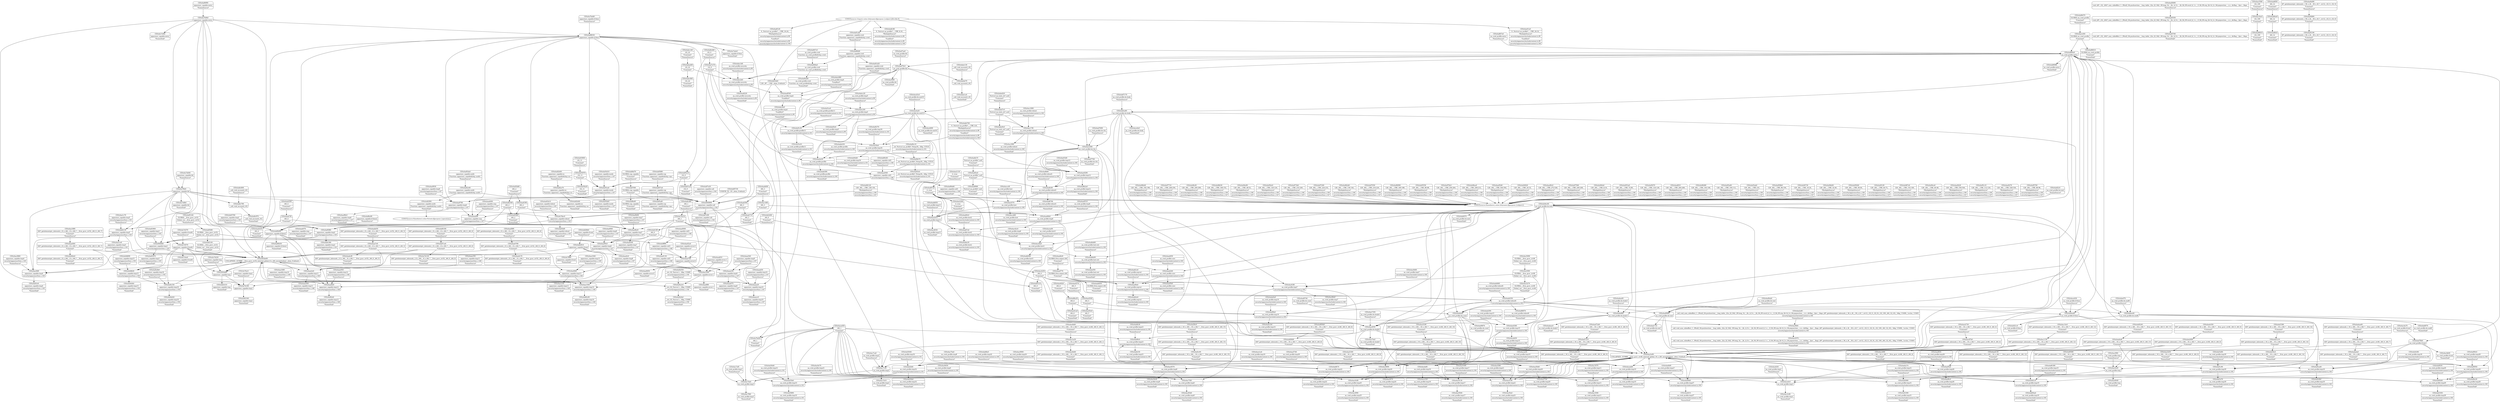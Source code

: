 digraph {
	CE0x4aa1ce0 [shape=record,shape=Mrecord,label="{CE0x4aa1ce0|apparmor_capable:tmp5|security/apparmor/lsm.c,145|*SummSink*}"]
	CE0x4a83bf0 [shape=record,shape=Mrecord,label="{CE0x4a83bf0|apparmor_capable:tobool|security/apparmor/lsm.c,145|*SummSink*}"]
	CE0x4a94ce0 [shape=record,shape=Mrecord,label="{CE0x4a94ce0|128:_i64,_:_CRE_40,48_|*MultipleSource*|security/apparmor/lsm.c,146|security/apparmor/lsm.c,147}"]
	CE0x4a83b10 [shape=record,shape=Mrecord,label="{CE0x4a83b10|apparmor_capable:tobool|security/apparmor/lsm.c,145|*SummSource*}"]
	CE0x4add2e0 [shape=record,shape=Mrecord,label="{CE0x4add2e0|aa_cred_profile:expval|security/apparmor/include/context.h,100|*SummSink*}"]
	CE0x4adada0 [shape=record,shape=Mrecord,label="{CE0x4adada0|i64*_getelementptr_inbounds_(_16_x_i64_,_16_x_i64_*___llvm_gcov_ctr46,_i64_0,_i64_7)|*Constant*|*SummSink*}"]
	CE0x4ad5700 [shape=record,shape=Mrecord,label="{CE0x4ad5700|void_(i8*,_i32,_i64)*_asm_sideeffect_1:_09ud2_0A.pushsection___bug_table,_22a_22_0A2:_09.long_1b_-_2b,_$_0:c_-_2b_0A_09.word_$_1:c_,_0_0A_09.org_2b+$_2:c_0A.popsection_,_i,i,i,_dirflag_,_fpsr_,_flags_|*SummSink*}"]
	CE0x4a7abe0 [shape=record,shape=Mrecord,label="{CE0x4a7abe0|apparmor_capable:if.then|*SummSink*}"]
	CE0x4ace430 [shape=record,shape=Mrecord,label="{CE0x4ace430|aa_cred_profile:if.then|*SummSource*}"]
	CE0x4abf470 [shape=record,shape=Mrecord,label="{CE0x4abf470|aa_cred_profile:lor.end|*SummSink*}"]
	CE0x4adebd0 [shape=record,shape=Mrecord,label="{CE0x4adebd0|aa_cred_profile:do.cond}"]
	CE0x4a82130 [shape=record,shape=Mrecord,label="{CE0x4a82130|apparmor_capable:tmp5|security/apparmor/lsm.c,145}"]
	CE0x4aa5740 [shape=record,shape=Mrecord,label="{CE0x4aa5740|aa_cred_profile:tmp20|security/apparmor/include/context.h,100|*SummSource*}"]
	CE0x4a86470 [shape=record,shape=Mrecord,label="{CE0x4a86470|GLOBAL:aa_cred_profile|*Constant*|*SummSource*}"]
	CE0x4aa6510 [shape=record,shape=Mrecord,label="{CE0x4aa6510|aa_cred_profile:tmp6|security/apparmor/include/context.h,100|*SummSource*}"]
	CE0x4aa02a0 [shape=record,shape=Mrecord,label="{CE0x4aa02a0|apparmor_capable:error.0|*SummSource*}"]
	CE0x4ac75f0 [shape=record,shape=Mrecord,label="{CE0x4ac75f0|aa_cred_profile:tmp9|security/apparmor/include/context.h,100}"]
	CE0x4a851f0 [shape=record,shape=Mrecord,label="{CE0x4a851f0|GLOBAL:__llvm_gcov_ctr52|Global_var:__llvm_gcov_ctr52|*SummSink*}"]
	CE0x4ad72d0 [shape=record,shape=Mrecord,label="{CE0x4ad72d0|i64*_getelementptr_inbounds_(_16_x_i64_,_16_x_i64_*___llvm_gcov_ctr46,_i64_0,_i64_9)|*Constant*|*SummSource*}"]
	CE0x4af2390 [shape=record,shape=Mrecord,label="{CE0x4af2390|aa_cred_profile:tmp31|security/apparmor/include/context.h,100|*SummSink*}"]
	CE0x4ad9ab0 [shape=record,shape=Mrecord,label="{CE0x4ad9ab0|aa_cred_profile:do.end|*SummSource*}"]
	CE0x4aae560 [shape=record,shape=Mrecord,label="{CE0x4aae560|apparmor_capable:tmp11|security/apparmor/lsm.c,148|*SummSink*}"]
	CE0x4a88870 [shape=record,shape=Mrecord,label="{CE0x4a88870|aa_cred_profile:tobool4|security/apparmor/include/context.h,100|*SummSink*}"]
	CE0x4a81bb0 [shape=record,shape=Mrecord,label="{CE0x4a81bb0|128:_i8*,_:_CRE:_elem_0:default:}"]
	CE0x4aa2040 [shape=record,shape=Mrecord,label="{CE0x4aa2040|apparmor_capable:call1|security/apparmor/lsm.c,146}"]
	CE0x4aa9420 [shape=record,shape=Mrecord,label="{CE0x4aa9420|128:_i64,_:_CRE_536,544_|*MultipleSource*|security/apparmor/lsm.c,146|security/apparmor/lsm.c,147}"]
	CE0x4aa6390 [shape=record,shape=Mrecord,label="{CE0x4aa6390|i64_2|*Constant*}"]
	CE0x4aa7350 [shape=record,shape=Mrecord,label="{CE0x4aa7350|aa_cred_profile:do.body6|*SummSource*}"]
	CE0x4aefed0 [shape=record,shape=Mrecord,label="{CE0x4aefed0|i64*_getelementptr_inbounds_(_16_x_i64_,_16_x_i64_*___llvm_gcov_ctr46,_i64_0,_i64_13)|*Constant*}"]
	CE0x4af2550 [shape=record,shape=Mrecord,label="{CE0x4af2550|i64*_getelementptr_inbounds_(_16_x_i64_,_16_x_i64_*___llvm_gcov_ctr46,_i64_0,_i64_15)|*Constant*}"]
	CE0x4a8c870 [shape=record,shape=Mrecord,label="{CE0x4a8c870|_call_void_mcount()_#2|*SummSink*}"]
	CE0x4a95c10 [shape=record,shape=Mrecord,label="{CE0x4a95c10|128:_i64,_:_CRE_112,120_|*MultipleSource*|security/apparmor/lsm.c,146|security/apparmor/lsm.c,147}"]
	CE0x4ac74a0 [shape=record,shape=Mrecord,label="{CE0x4ac74a0|aa_cred_profile:tmp8|security/apparmor/include/context.h,100|*SummSource*}"]
	CE0x4aa9270 [shape=record,shape=Mrecord,label="{CE0x4aa9270|128:_i64,_:_CRE_528,536_|*MultipleSource*|security/apparmor/lsm.c,146|security/apparmor/lsm.c,147}"]
	CE0x4aa56d0 [shape=record,shape=Mrecord,label="{CE0x4aa56d0|aa_cred_profile:tmp20|security/apparmor/include/context.h,100}"]
	CE0x4ada0a0 [shape=record,shape=Mrecord,label="{CE0x4ada0a0|aa_cred_profile:tmp14|security/apparmor/include/context.h,100|*SummSource*}"]
	CE0x4a80f90 [shape=record,shape=Mrecord,label="{CE0x4a80f90|apparmor_capable:entry|*SummSource*}"]
	CE0x4a7b160 [shape=record,shape=Mrecord,label="{CE0x4a7b160|apparmor_capable:tmp1}"]
	CE0x4a82810 [shape=record,shape=Mrecord,label="{CE0x4a82810|apparmor_capable:if.end}"]
	CE0x4a95700 [shape=record,shape=Mrecord,label="{CE0x4a95700|128:_i64,_:_CRE_88,96_|*MultipleSource*|security/apparmor/lsm.c,146|security/apparmor/lsm.c,147}"]
	CE0x49406f0 [shape=record,shape=Mrecord,label="{CE0x49406f0|apparmor_capable:tmp3|security/apparmor/lsm.c,145}"]
	CE0x4abcc20 [shape=record,shape=Mrecord,label="{CE0x4abcc20|aa_cred_profile:tmp5|security/apparmor/include/context.h,99|*SummSource*}"]
	CE0x4ada1b0 [shape=record,shape=Mrecord,label="{CE0x4ada1b0|aa_cred_profile:tmp14|security/apparmor/include/context.h,100|*SummSink*}"]
	CE0x4aa3860 [shape=record,shape=Mrecord,label="{CE0x4aa3860|apparmor_capable:tmp4|security/apparmor/lsm.c,145|*SummSource*}"]
	CE0x4abf8c0 [shape=record,shape=Mrecord,label="{CE0x4abf8c0|aa_cred_profile:tmp23|security/apparmor/include/context.h,100}"]
	CE0x4aab710 [shape=record,shape=Mrecord,label="{CE0x4aab710|i64_3|*Constant*|*SummSink*}"]
	CE0x4a7bdd0 [shape=record,shape=Mrecord,label="{CE0x4a7bdd0|apparmor_capable:if.then|*SummSource*}"]
	CE0x4aa9c60 [shape=record,shape=Mrecord,label="{CE0x4aa9c60|apparmor_capable:tmp7|security/apparmor/lsm.c,147|*SummSink*}"]
	CE0x4ad6c10 [shape=record,shape=Mrecord,label="{CE0x4ad6c10|i64*_getelementptr_inbounds_(_16_x_i64_,_16_x_i64_*___llvm_gcov_ctr46,_i64_0,_i64_9)|*Constant*|*SummSink*}"]
	CE0x4af0240 [shape=record,shape=Mrecord,label="{CE0x4af0240|i64*_getelementptr_inbounds_(_16_x_i64_,_16_x_i64_*___llvm_gcov_ctr46,_i64_0,_i64_13)|*Constant*|*SummSource*}"]
	CE0x4a96b40 [shape=record,shape=Mrecord,label="{CE0x4a96b40|128:_i64,_:_CRE_192,196_|*MultipleSource*|security/apparmor/lsm.c,146|security/apparmor/lsm.c,147}"]
	CE0x4a97710 [shape=record,shape=Mrecord,label="{CE0x4a97710|128:_i64,_:_CRE_248,256_|*MultipleSource*|security/apparmor/lsm.c,146|security/apparmor/lsm.c,147}"]
	CE0x4a9d620 [shape=record,shape=Mrecord,label="{CE0x4a9d620|apparmor_capable:tmp15|security/apparmor/lsm.c,150}"]
	CE0x4aa1250 [shape=record,shape=Mrecord,label="{CE0x4aa1250|apparmor_capable:tmp13|security/apparmor/lsm.c,149|*SummSink*}"]
	CE0x4a96cf0 [shape=record,shape=Mrecord,label="{CE0x4a96cf0|128:_i64,_:_CRE_200,208_|*MultipleSource*|security/apparmor/lsm.c,146|security/apparmor/lsm.c,147}"]
	CE0x4a7e4a0 [shape=record,shape=Mrecord,label="{CE0x4a7e4a0|apparmor_capable:if.end4|*SummSink*}"]
	CE0x4a9e0b0 [shape=record,shape=Mrecord,label="{CE0x4a9e0b0|apparmor_capable:tmp15|security/apparmor/lsm.c,150|*SummSink*}"]
	CE0x4aa40d0 [shape=record,shape=Mrecord,label="{CE0x4aa40d0|aa_cred_profile:tmp|*SummSink*}"]
	CE0x4abf2c0 [shape=record,shape=Mrecord,label="{CE0x4abf2c0|aa_cred_profile:lor.end|*SummSource*}"]
	CE0x4aa1880 [shape=record,shape=Mrecord,label="{CE0x4aa1880|i64*_getelementptr_inbounds_(_8_x_i64_,_8_x_i64_*___llvm_gcov_ctr52,_i64_0,_i64_7)|*Constant*|*SummSource*}"]
	CE0x4ac87b0 [shape=record,shape=Mrecord,label="{CE0x4ac87b0|i64*_getelementptr_inbounds_(_16_x_i64_,_16_x_i64_*___llvm_gcov_ctr46,_i64_0,_i64_4)|*Constant*}"]
	CE0x4acd550 [shape=record,shape=Mrecord,label="{CE0x4acd550|aa_cred_profile:do.body6}"]
	CE0x4a7d440 [shape=record,shape=Mrecord,label="{CE0x4a7d440|apparmor_capable:bb|*SummSource*}"]
	CE0x4abc880 [shape=record,shape=Mrecord,label="{CE0x4abc880|aa_cred_profile:tmp4|*LoadInst*|security/apparmor/include/context.h,99|*SummSource*}"]
	CE0x4a96630 [shape=record,shape=Mrecord,label="{CE0x4a96630|128:_i64,_:_CRE_148,152_|*MultipleSource*|security/apparmor/lsm.c,146|security/apparmor/lsm.c,147}"]
	CE0x4a86a90 [shape=record,shape=Mrecord,label="{CE0x4a86a90|apparmor_capable:if.then2|*SummSource*}"]
	CE0x4a88a30 [shape=record,shape=Mrecord,label="{CE0x4a88a30|i64_6|*Constant*}"]
	CE0x4ae3070 [shape=record,shape=Mrecord,label="{CE0x4ae3070|_call_void_asm_sideeffect_1:_09ud2_0A.pushsection___bug_table,_22a_22_0A2:_09.long_1b_-_2b,_$_0:c_-_2b_0A_09.word_$_1:c_,_0_0A_09.org_2b+$_2:c_0A.popsection_,_i,i,i,_dirflag_,_fpsr_,_flags_(i8*_getelementptr_inbounds_(_36_x_i8_,_36_x_i8_*_.str12,_i32_0,_i32_0),_i32_100,_i64_12)_#2,_!dbg_!15490,_!srcloc_!15493|security/apparmor/include/context.h,100|*SummSink*}"]
	CE0x4a81fc0 [shape=record,shape=Mrecord,label="{CE0x4a81fc0|apparmor_capable:tmp4|security/apparmor/lsm.c,145|*SummSink*}"]
	CE0x4ac7ca0 [shape=record,shape=Mrecord,label="{CE0x4ac7ca0|aa_cred_profile:tmp2|*SummSource*}"]
	CE0x4ad8720 [shape=record,shape=Mrecord,label="{CE0x4ad8720|i1_true|*Constant*}"]
	CE0x4aa0c70 [shape=record,shape=Mrecord,label="{CE0x4aa0c70|i64*_getelementptr_inbounds_(_8_x_i64_,_8_x_i64_*___llvm_gcov_ctr52,_i64_0,_i64_6)|*Constant*|*SummSink*}"]
	CE0x4a94e90 [shape=record,shape=Mrecord,label="{CE0x4a94e90|128:_i64,_:_CRE_48,52_|*MultipleSource*|security/apparmor/lsm.c,146|security/apparmor/lsm.c,147}"]
	CE0x4af30b0 [shape=record,shape=Mrecord,label="{CE0x4af30b0|aa_cred_profile:tmp32|security/apparmor/include/context.h,101|*SummSink*}"]
	CE0x4af2080 [shape=record,shape=Mrecord,label="{CE0x4af2080|aa_cred_profile:tmp31|security/apparmor/include/context.h,100}"]
	CE0x4aaa540 [shape=record,shape=Mrecord,label="{CE0x4aaa540|apparmor_capable:tmp9|security/apparmor/lsm.c,147|*SummSource*}"]
	CE0x4ade880 [shape=record,shape=Mrecord,label="{CE0x4ade880|aa_cred_profile:do.body5}"]
	CE0x4ae0290 [shape=record,shape=Mrecord,label="{CE0x4ae0290|aa_cred_profile:tmp12|security/apparmor/include/context.h,100}"]
	CE0x4adbb00 [shape=record,shape=Mrecord,label="{CE0x4adbb00|aa_cred_profile:lnot.ext|security/apparmor/include/context.h,100}"]
	CE0x4ac3a30 [shape=record,shape=Mrecord,label="{CE0x4ac3a30|i64*_getelementptr_inbounds_(_16_x_i64_,_16_x_i64_*___llvm_gcov_ctr46,_i64_0,_i64_1)|*Constant*}"]
	CE0x4a80380 [shape=record,shape=Mrecord,label="{CE0x4a80380|aa_cred_profile:tmp19|security/apparmor/include/context.h,100|*SummSource*}"]
	CE0x4acdef0 [shape=record,shape=Mrecord,label="{CE0x4acdef0|aa_cred_profile:tmp16|security/apparmor/include/context.h,100}"]
	CE0x4af0d40 [shape=record,shape=Mrecord,label="{CE0x4af0d40|aa_cred_profile:tmp29|security/apparmor/include/context.h,100}"]
	CE0x4add9c0 [shape=record,shape=Mrecord,label="{CE0x4add9c0|aa_cred_profile:lnot2|security/apparmor/include/context.h,100|*SummSource*}"]
	CE0x4a95dc0 [shape=record,shape=Mrecord,label="{CE0x4a95dc0|128:_i64,_:_CRE_120,124_|*MultipleSource*|security/apparmor/lsm.c,146|security/apparmor/lsm.c,147}"]
	CE0x4af18c0 [shape=record,shape=Mrecord,label="{CE0x4af18c0|i64*_getelementptr_inbounds_(_16_x_i64_,_16_x_i64_*___llvm_gcov_ctr46,_i64_0,_i64_14)|*Constant*|*SummSink*}"]
	"CONST[source:0(mediator),value:2(dynamic)][purpose:{subject}]"
	CE0x4a7ff90 [shape=record,shape=Mrecord,label="{CE0x4a7ff90|apparmor_capable:if.end|*SummSink*}"]
	CE0x4ac14c0 [shape=record,shape=Mrecord,label="{CE0x4ac14c0|i64*_getelementptr_inbounds_(_16_x_i64_,_16_x_i64_*___llvm_gcov_ctr46,_i64_0,_i64_12)|*Constant*|*SummSource*}"]
	CE0x4a82d40 [shape=record,shape=Mrecord,label="{CE0x4a82d40|apparmor_capable:ns|Function::apparmor_capable&Arg::ns::|*SummSink*}"]
	CE0x4a864e0 [shape=record,shape=Mrecord,label="{CE0x4a864e0|aa_cred_profile:entry}"]
	CE0x4aa8540 [shape=record,shape=Mrecord,label="{CE0x4aa8540|aa_cred_profile:tmp4|*LoadInst*|security/apparmor/include/context.h,99}"]
	CE0x565de60 [shape=record,shape=Mrecord,label="{CE0x565de60|COLLAPSED:_GCMRE___llvm_gcov_ctr52_internal_global_8_x_i64_zeroinitializer:_elem_0:default:}"]
	CE0x4a93900 [shape=record,shape=Mrecord,label="{CE0x4a93900|i32_11|*Constant*|*SummSource*}"]
	CE0x4abf750 [shape=record,shape=Mrecord,label="{CE0x4abf750|aa_cred_profile:tmp22|security/apparmor/include/context.h,100|*SummSink*}"]
	CE0x4a8e540 [shape=record,shape=Mrecord,label="{CE0x4a8e540|i64_2|*Constant*}"]
	CE0x4a86ef0 [shape=record,shape=Mrecord,label="{CE0x4a86ef0|GLOBAL:cap_capable|*Constant*|*SummSink*}"]
	CE0x4a86980 [shape=record,shape=Mrecord,label="{CE0x4a86980|aa_cred_profile:entry|*SummSink*}"]
	CE0x4aa3d30 [shape=record,shape=Mrecord,label="{CE0x4aa3d30|i64*_getelementptr_inbounds_(_16_x_i64_,_16_x_i64_*___llvm_gcov_ctr46,_i64_0,_i64_0)|*Constant*|*SummSink*}"]
	CE0x4ac6bf0 [shape=record,shape=Mrecord,label="{CE0x4ac6bf0|i64*_getelementptr_inbounds_(_16_x_i64_,_16_x_i64_*___llvm_gcov_ctr46,_i64_0,_i64_1)|*Constant*|*SummSource*}"]
	CE0x4a809d0 [shape=record,shape=Mrecord,label="{CE0x4a809d0|i64*_getelementptr_inbounds_(_16_x_i64_,_16_x_i64_*___llvm_gcov_ctr46,_i64_0,_i64_8)|*Constant*|*SummSource*}"]
	CE0x4aab300 [shape=record,shape=Mrecord,label="{CE0x4aab300|i64_4|*Constant*|*SummSource*}"]
	CE0x4a9e9a0 [shape=record,shape=Mrecord,label="{CE0x4a9e9a0|_ret_i32_%error.1,_!dbg_!15489|security/apparmor/lsm.c,150|*SummSink*}"]
	CE0x4ac0900 [shape=record,shape=Mrecord,label="{CE0x4ac0900|aa_cred_profile:tmp24|security/apparmor/include/context.h,100|*SummSource*}"]
	CE0x4ac3470 [shape=record,shape=Mrecord,label="{CE0x4ac3470|aa_cred_profile:tmp11|security/apparmor/include/context.h,100|*SummSource*}"]
	CE0x4adf980 [shape=record,shape=Mrecord,label="{CE0x4adf980|%struct.aa_profile*_null|*Constant*|*SummSink*}"]
	CE0x4a82a70 [shape=record,shape=Mrecord,label="{CE0x4a82a70|apparmor_capable:ns|Function::apparmor_capable&Arg::ns::}"]
	CE0x4a9ec40 [shape=record,shape=Mrecord,label="{CE0x4a9ec40|aa_cred_profile:lor.end}"]
	CE0x4ae4360 [shape=record,shape=Mrecord,label="{CE0x4ae4360|aa_cred_profile:tmp15|security/apparmor/include/context.h,100}"]
	CE0x4adea00 [shape=record,shape=Mrecord,label="{CE0x4adea00|aa_cred_profile:do.body5|*SummSource*}"]
	CE0x4a973b0 [shape=record,shape=Mrecord,label="{CE0x4a973b0|128:_i64,_:_CRE_232,240_|*MultipleSource*|security/apparmor/lsm.c,146|security/apparmor/lsm.c,147}"]
	CE0x4ac8450 [shape=record,shape=Mrecord,label="{CE0x4ac8450|aa_cred_profile:tmp9|security/apparmor/include/context.h,100|*SummSource*}"]
	CE0x4ad9960 [shape=record,shape=Mrecord,label="{CE0x4ad9960|aa_cred_profile:do.end}"]
	CE0x4ac0c80 [shape=record,shape=Mrecord,label="{CE0x4ac0c80|aa_cred_profile:tmp25|security/apparmor/include/context.h,100}"]
	CE0x4aef5e0 [shape=record,shape=Mrecord,label="{CE0x4aef5e0|aa_cred_profile:tmp26|security/apparmor/include/context.h,100}"]
	CE0x4a93de0 [shape=record,shape=Mrecord,label="{CE0x4a93de0|apparmor_capable:mode|security/apparmor/lsm.c,147|*SummSink*}"]
	CE0x4ac5270 [shape=record,shape=Mrecord,label="{CE0x4ac5270|GLOBAL:__llvm_gcov_ctr46|Global_var:__llvm_gcov_ctr46|*SummSink*}"]
	CE0x4a86b50 [shape=record,shape=Mrecord,label="{CE0x4a86b50|apparmor_capable:if.then2|*SummSink*}"]
	CE0x4a84c10 [shape=record,shape=Mrecord,label="{CE0x4a84c10|_ret_%struct.aa_profile*_%tmp34,_!dbg_!15510|security/apparmor/include/context.h,101|*SummSource*}"]
	CE0x4aef650 [shape=record,shape=Mrecord,label="{CE0x4aef650|aa_cred_profile:tmp26|security/apparmor/include/context.h,100|*SummSource*}"]
	CE0x4ac0890 [shape=record,shape=Mrecord,label="{CE0x4ac0890|aa_cred_profile:tmp24|security/apparmor/include/context.h,100}"]
	CE0x4a7b9b0 [shape=record,shape=Mrecord,label="{CE0x4a7b9b0|apparmor_capable:entry}"]
	CE0x4af2c00 [shape=record,shape=Mrecord,label="{CE0x4af2c00|i64*_getelementptr_inbounds_(_16_x_i64_,_16_x_i64_*___llvm_gcov_ctr46,_i64_0,_i64_15)|*Constant*|*SummSink*}"]
	CE0x565ddf0 [shape=record,shape=Mrecord,label="{CE0x565ddf0|apparmor_capable:tmp}"]
	CE0x4abfc50 [shape=record,shape=Mrecord,label="{CE0x4abfc50|aa_cred_profile:tmp23|security/apparmor/include/context.h,100|*SummSink*}"]
	CE0x4acadd0 [shape=record,shape=Mrecord,label="{CE0x4acadd0|aa_cred_profile:tmp10|security/apparmor/include/context.h,100}"]
	CE0x4a97200 [shape=record,shape=Mrecord,label="{CE0x4a97200|128:_i64,_:_CRE_224,232_|*MultipleSource*|security/apparmor/lsm.c,146|security/apparmor/lsm.c,147}"]
	CE0x4a84b70 [shape=record,shape=Mrecord,label="{CE0x4a84b70|_ret_%struct.aa_profile*_%tmp34,_!dbg_!15510|security/apparmor/include/context.h,101}"]
	CE0x4a84a60 [shape=record,shape=Mrecord,label="{CE0x4a84a60|aa_cred_profile:cred|Function::aa_cred_profile&Arg::cred::|*SummSink*}"]
	CE0x4a85730 [shape=record,shape=Mrecord,label="{CE0x4a85730|VOIDTB_TE:_CE:_elem_0:default:}"]
	CE0x4a8c480 [shape=record,shape=Mrecord,label="{CE0x4a8c480|i64_1|*Constant*|*SummSource*}"]
	CE0x4a8c5f0 [shape=record,shape=Mrecord,label="{CE0x4a8c5f0|i64_0|*Constant*}"]
	CE0x4ac6570 [shape=record,shape=Mrecord,label="{CE0x4ac6570|aa_cred_profile:tmp8|security/apparmor/include/context.h,100}"]
	CE0x4a87170 [shape=record,shape=Mrecord,label="{CE0x4a87170|aa_cred_profile:do.body|*SummSource*}"]
	CE0x4aa0130 [shape=record,shape=Mrecord,label="{CE0x4aa0130|apparmor_capable:call3|security/apparmor/lsm.c,148|*SummSink*}"]
	CE0x4a962d0 [shape=record,shape=Mrecord,label="{CE0x4a962d0|128:_i64,_:_CRE_136,144_|*MultipleSource*|security/apparmor/lsm.c,146|security/apparmor/lsm.c,147}"]
	CE0x4a7d130 [shape=record,shape=Mrecord,label="{CE0x4a7d130|i64*_getelementptr_inbounds_(_8_x_i64_,_8_x_i64_*___llvm_gcov_ctr52,_i64_0,_i64_0)|*Constant*|*SummSink*}"]
	CE0x4aabb50 [shape=record,shape=Mrecord,label="{CE0x4aabb50|i64*_getelementptr_inbounds_(_8_x_i64_,_8_x_i64_*___llvm_gcov_ctr52,_i64_0,_i64_5)|*Constant*|*SummSource*}"]
	CE0x4abfe10 [shape=record,shape=Mrecord,label="{CE0x4abfe10|i64*_getelementptr_inbounds_(_16_x_i64_,_16_x_i64_*___llvm_gcov_ctr46,_i64_0,_i64_10)|*Constant*}"]
	CE0x4a9d4e0 [shape=record,shape=Mrecord,label="{CE0x4a9d4e0|i64*_getelementptr_inbounds_(_8_x_i64_,_8_x_i64_*___llvm_gcov_ctr52,_i64_0,_i64_7)|*Constant*|*SummSink*}"]
	CE0x4a97050 [shape=record,shape=Mrecord,label="{CE0x4a97050|128:_i64,_:_CRE_216,224_|*MultipleSource*|security/apparmor/lsm.c,146|security/apparmor/lsm.c,147}"]
	CE0x4aae0b0 [shape=record,shape=Mrecord,label="{CE0x4aae0b0|i64*_getelementptr_inbounds_(_8_x_i64_,_8_x_i64_*___llvm_gcov_ctr52,_i64_0,_i64_7)|*Constant*}"]
	CE0x4aa0000 [shape=record,shape=Mrecord,label="{CE0x4aa0000|apparmor_capable:call3|security/apparmor/lsm.c,148|*SummSource*}"]
	CE0x4a8c790 [shape=record,shape=Mrecord,label="{CE0x4a8c790|_call_void_mcount()_#2}"]
	CE0x4ac96c0 [shape=record,shape=Mrecord,label="{CE0x4ac96c0|i64*_getelementptr_inbounds_(_16_x_i64_,_16_x_i64_*___llvm_gcov_ctr46,_i64_0,_i64_7)|*Constant*}"]
	CE0x4a9cfb0 [shape=record,shape=Mrecord,label="{CE0x4a9cfb0|aa_cred_profile:tmp18|security/apparmor/include/context.h,100|*SummSink*}"]
	CE0x4ac1890 [shape=record,shape=Mrecord,label="{CE0x4ac1890|aa_cred_profile:tobool|security/apparmor/include/context.h,100|*SummSource*}"]
	CE0x4ae4570 [shape=record,shape=Mrecord,label="{CE0x4ae4570|i64_5|*Constant*|*SummSource*}"]
	CE0x4a83fc0 [shape=record,shape=Mrecord,label="{CE0x4a83fc0|_ret_%struct.aa_profile*_%tmp34,_!dbg_!15510|security/apparmor/include/context.h,101|*SummSink*}"]
	CE0x4a858f0 [shape=record,shape=Mrecord,label="{CE0x4a858f0|apparmor_capable:cap|Function::apparmor_capable&Arg::cap::|*SummSource*}"]
	CE0x4a83970 [shape=record,shape=Mrecord,label="{CE0x4a83970|apparmor_capable:tmp3|security/apparmor/lsm.c,145|*SummSink*}"]
	CE0x4aa08f0 [shape=record,shape=Mrecord,label="{CE0x4aa08f0|i64*_getelementptr_inbounds_(_8_x_i64_,_8_x_i64_*___llvm_gcov_ctr52,_i64_0,_i64_6)|*Constant*|*SummSource*}"]
	CE0x4af3c30 [shape=record,shape=Mrecord,label="{CE0x4af3c30|aa_cred_profile:profile11|security/apparmor/include/context.h,101}"]
	CE0x4a7b210 [shape=record,shape=Mrecord,label="{CE0x4a7b210|i64_1|*Constant*}"]
	CE0x4a85da0 [shape=record,shape=Mrecord,label="{CE0x4a85da0|apparmor_capable:audit|Function::apparmor_capable&Arg::audit::|*SummSource*}"]
	CE0x4add650 [shape=record,shape=Mrecord,label="{CE0x4add650|aa_cred_profile:tmp13|*SummSource*}"]
	CE0x4aab590 [shape=record,shape=Mrecord,label="{CE0x4aab590|i64_3|*Constant*}"]
	CE0x4aa1490 [shape=record,shape=Mrecord,label="{CE0x4aa1490|apparmor_capable:error.1}"]
	CE0x4aadf80 [shape=record,shape=Mrecord,label="{CE0x4aadf80|apparmor_capable:error.1|*SummSink*}"]
	CE0x4a87e90 [shape=record,shape=Mrecord,label="{CE0x4a87e90|apparmor_capable:call|security/apparmor/lsm.c,144|*SummSink*}"]
	CE0x4a89c60 [shape=record,shape=Mrecord,label="{CE0x4a89c60|apparmor_capable:call1|security/apparmor/lsm.c,146|*SummSource*}"]
	CE0x4acd3c0 [shape=record,shape=Mrecord,label="{CE0x4acd3c0|aa_cred_profile:do.end10|*SummSource*}"]
	CE0x4aa99c0 [shape=record,shape=Mrecord,label="{CE0x4aa99c0|apparmor_capable:tmp8|security/apparmor/lsm.c,147}"]
	CE0x4abe130 [shape=record,shape=Mrecord,label="{CE0x4abe130|_call_void_mcount()_#2|*SummSource*}"]
	CE0x4acf380 [shape=record,shape=Mrecord,label="{CE0x4acf380|aa_cred_profile:tmp21|security/apparmor/include/context.h,100|*SummSource*}"]
	CE0x4a9e330 [shape=record,shape=Mrecord,label="{CE0x4a9e330|apparmor_capable:tmp16|security/apparmor/lsm.c,150}"]
	CE0x4aae7b0 [shape=record,shape=Mrecord,label="{CE0x4aae7b0|apparmor_capable:error.0}"]
	CE0x4a87e20 [shape=record,shape=Mrecord,label="{CE0x4a87e20|apparmor_capable:call|security/apparmor/lsm.c,144|*SummSource*}"]
	CE0x4a85310 [shape=record,shape=Mrecord,label="{CE0x4a85310|i64_0|*Constant*|*SummSink*}"]
	CE0x4ad79c0 [shape=record,shape=Mrecord,label="{CE0x4ad79c0|aa_cred_profile:bb}"]
	CE0x4aad450 [shape=record,shape=Mrecord,label="{CE0x4aad450|aa_cred_profile:conv|security/apparmor/include/context.h,100|*SummSource*}"]
	CE0x4abad40 [shape=record,shape=Mrecord,label="{CE0x4abad40|i32_22|*Constant*}"]
	CE0x4aa8220 [shape=record,shape=Mrecord,label="{CE0x4aa8220|aa_cred_profile:security|security/apparmor/include/context.h,99|*SummSink*}"]
	CE0x4acc690 [shape=record,shape=Mrecord,label="{CE0x4acc690|i64*_getelementptr_inbounds_(_16_x_i64_,_16_x_i64_*___llvm_gcov_ctr46,_i64_0,_i64_4)|*Constant*|*SummSink*}"]
	CE0x4ac9500 [shape=record,shape=Mrecord,label="{CE0x4ac9500|aa_cred_profile:tmp17|security/apparmor/include/context.h,100|*SummSink*}"]
	CE0x4a82e40 [shape=record,shape=Mrecord,label="{CE0x4a82e40|apparmor_capable:audit|Function::apparmor_capable&Arg::audit::}"]
	CE0x4adc800 [shape=record,shape=Mrecord,label="{CE0x4adc800|i64*_getelementptr_inbounds_(_16_x_i64_,_16_x_i64_*___llvm_gcov_ctr46,_i64_0,_i64_0)|*Constant*}"]
	CE0x4a80660 [shape=record,shape=Mrecord,label="{CE0x4a80660|i64*_getelementptr_inbounds_(_16_x_i64_,_16_x_i64_*___llvm_gcov_ctr46,_i64_0,_i64_8)|*Constant*}"]
	CE0x4ae2410 [shape=record,shape=Mrecord,label="{CE0x4ae2410|aa_cred_profile:tmp13}"]
	CE0x4ac6460 [shape=record,shape=Mrecord,label="{CE0x4ac6460|aa_cred_profile:tmp7|security/apparmor/include/context.h,100|*SummSource*}"]
	CE0x4a7fec0 [shape=record,shape=Mrecord,label="{CE0x4a7fec0|apparmor_capable:tmp1|*SummSource*}"]
	CE0x4abc9e0 [shape=record,shape=Mrecord,label="{CE0x4abc9e0|aa_cred_profile:tmp4|*LoadInst*|security/apparmor/include/context.h,99|*SummSink*}"]
	CE0x4aab7f0 [shape=record,shape=Mrecord,label="{CE0x4aab7f0|i64_4|*Constant*}"]
	CE0x4a7bd20 [shape=record,shape=Mrecord,label="{CE0x4a7bd20|i64_1|*Constant*|*SummSink*}"]
	CE0x4ac3590 [shape=record,shape=Mrecord,label="{CE0x4ac3590|aa_cred_profile:tmp11|security/apparmor/include/context.h,100|*SummSink*}"]
	CE0x4ae2290 [shape=record,shape=Mrecord,label="{CE0x4ae2290|i1_true|*Constant*|*SummSink*}"]
	CE0x4af0a30 [shape=record,shape=Mrecord,label="{CE0x4af0a30|aa_cred_profile:tmp28|security/apparmor/include/context.h,100|*SummSink*}"]
	CE0x4af1c90 [shape=record,shape=Mrecord,label="{CE0x4af1c90|aa_cred_profile:tmp30|security/apparmor/include/context.h,100}"]
	CE0x4aefd10 [shape=record,shape=Mrecord,label="{CE0x4aefd10|aa_cred_profile:tmp27|security/apparmor/include/context.h,100|*SummSink*}"]
	CE0x4a867e0 [shape=record,shape=Mrecord,label="{CE0x4a867e0|aa_cred_profile:entry|*SummSource*}"]
	CE0x4a83b80 [shape=record,shape=Mrecord,label="{CE0x4a83b80|i64_2|*Constant*|*SummSource*}"]
	CE0x4aa0fd0 [shape=record,shape=Mrecord,label="{CE0x4aa0fd0|apparmor_capable:tmp13|security/apparmor/lsm.c,149}"]
	CE0x4ac9e40 [shape=record,shape=Mrecord,label="{CE0x4ac9e40|aa_cred_profile:tmp8|security/apparmor/include/context.h,100|*SummSink*}"]
	CE0x4a96990 [shape=record,shape=Mrecord,label="{CE0x4a96990|128:_i64,_:_CRE_160,188_|*MultipleSource*|security/apparmor/lsm.c,146|security/apparmor/lsm.c,147}"]
	CE0x4a8b2a0 [shape=record,shape=Mrecord,label="{CE0x4a8b2a0|aa_cred_profile:tmp12|security/apparmor/include/context.h,100|*SummSink*}"]
	CE0x4a95550 [shape=record,shape=Mrecord,label="{CE0x4a95550|128:_i64,_:_CRE_80,88_|*MultipleSource*|security/apparmor/lsm.c,146|security/apparmor/lsm.c,147}"]
	CE0x4aa1040 [shape=record,shape=Mrecord,label="{CE0x4aa1040|apparmor_capable:tmp13|security/apparmor/lsm.c,149|*SummSource*}"]
	CE0x4a93b20 [shape=record,shape=Mrecord,label="{CE0x4a93b20|i32_11|*Constant*|*SummSink*}"]
	CE0x4ac9380 [shape=record,shape=Mrecord,label="{CE0x4ac9380|aa_cred_profile:tmp17|security/apparmor/include/context.h,100|*SummSource*}"]
	CE0x4ac0e70 [shape=record,shape=Mrecord,label="{CE0x4ac0e70|aa_cred_profile:tmp25|security/apparmor/include/context.h,100|*SummSource*}"]
	CE0x4a86fd0 [shape=record,shape=Mrecord,label="{CE0x4a86fd0|apparmor_capable:cred|Function::apparmor_capable&Arg::cred::}"]
	CE0x4a7d570 [shape=record,shape=Mrecord,label="{CE0x4a7d570|apparmor_capable:if.end4}"]
	CE0x4acbf30 [shape=record,shape=Mrecord,label="{CE0x4acbf30|aa_cred_profile:tmp1|*SummSource*}"]
	CE0x4ad9740 [shape=record,shape=Mrecord,label="{CE0x4ad9740|aa_cred_profile:do.cond|*SummSource*}"]
	CE0x4a828b0 [shape=record,shape=Mrecord,label="{CE0x4a828b0|apparmor_capable:if.end|*SummSource*}"]
	CE0x4ac29f0 [shape=record,shape=Mrecord,label="{CE0x4ac29f0|aa_cred_profile:tobool|security/apparmor/include/context.h,100|*SummSink*}"]
	CE0x4a804a0 [shape=record,shape=Mrecord,label="{CE0x4a804a0|aa_cred_profile:tmp19|security/apparmor/include/context.h,100|*SummSink*}"]
	CE0x4a978c0 [shape=record,shape=Mrecord,label="{CE0x4a978c0|128:_i64,_:_CRE_256,264_|*MultipleSource*|security/apparmor/lsm.c,146|security/apparmor/lsm.c,147}"]
	CE0x4acb010 [shape=record,shape=Mrecord,label="{CE0x4acb010|aa_cred_profile:tmp11|security/apparmor/include/context.h,100}"]
	CE0x4abf070 [shape=record,shape=Mrecord,label="{CE0x4abf070|aa_cred_profile:do.end8|*SummSink*}"]
	CE0x4ac66e0 [shape=record,shape=Mrecord,label="{CE0x4ac66e0|aa_cred_profile:tmp7|security/apparmor/include/context.h,100|*SummSink*}"]
	CE0x4a96ea0 [shape=record,shape=Mrecord,label="{CE0x4a96ea0|128:_i64,_:_CRE_208,212_|*MultipleSource*|security/apparmor/lsm.c,146|security/apparmor/lsm.c,147}"]
	CE0x4ac5dc0 [shape=record,shape=Mrecord,label="{CE0x4ac5dc0|i32_100|*Constant*}"]
	CE0x4aefbf0 [shape=record,shape=Mrecord,label="{CE0x4aefbf0|aa_cred_profile:tmp27|security/apparmor/include/context.h,100|*SummSource*}"]
	CE0x4ae2570 [shape=record,shape=Mrecord,label="{CE0x4ae2570|aa_cred_profile:lnot|security/apparmor/include/context.h,100}"]
	CE0x4a87f00 [shape=record,shape=Mrecord,label="{CE0x4a87f00|GLOBAL:cap_capable|*Constant*}"]
	"CONST[source:1(input),value:2(dynamic)][purpose:{subject}][SrcIdx:0]"
	CE0x4ae2130 [shape=record,shape=Mrecord,label="{CE0x4ae2130|i1_true|*Constant*|*SummSource*}"]
	CE0x4aae950 [shape=record,shape=Mrecord,label="{CE0x4aae950|apparmor_capable:tmp12|security/apparmor/lsm.c,148|*SummSource*}"]
	CE0x4abb580 [shape=record,shape=Mrecord,label="{CE0x4abb580|aa_cred_profile:profile|security/apparmor/include/context.h,100|*SummSink*}"]
	CE0x4ac0180 [shape=record,shape=Mrecord,label="{CE0x4ac0180|i64*_getelementptr_inbounds_(_16_x_i64_,_16_x_i64_*___llvm_gcov_ctr46,_i64_0,_i64_10)|*Constant*|*SummSource*}"]
	CE0x4a846a0 [shape=record,shape=Mrecord,label="{CE0x4a846a0|aa_cred_profile:cred|Function::aa_cred_profile&Arg::cred::}"]
	CE0x4a8c410 [shape=record,shape=Mrecord,label="{CE0x4a8c410|apparmor_capable:tmp|*SummSink*}"]
	CE0x4aa4a50 [shape=record,shape=Mrecord,label="{CE0x4aa4a50|aa_cred_profile:profile|security/apparmor/include/context.h,100}"]
	CE0x4add7a0 [shape=record,shape=Mrecord,label="{CE0x4add7a0|aa_cred_profile:lnot2|security/apparmor/include/context.h,100}"]
	CE0x4aad5b0 [shape=record,shape=Mrecord,label="{CE0x4aad5b0|aa_cred_profile:conv|security/apparmor/include/context.h,100|*SummSink*}"]
	CE0x4a847c0 [shape=record,shape=Mrecord,label="{CE0x4a847c0|aa_cred_profile:cred|Function::aa_cred_profile&Arg::cred::|*SummSource*}"]
	CE0x4aa9b90 [shape=record,shape=Mrecord,label="{CE0x4aa9b90|apparmor_capable:tmp7|security/apparmor/lsm.c,147|*SummSource*}"]
	CE0x4a85e10 [shape=record,shape=Mrecord,label="{CE0x4a85e10|i32_0|*Constant*}"]
	CE0x4a8c580 [shape=record,shape=Mrecord,label="{CE0x4a8c580|apparmor_capable:tmp2|security/apparmor/lsm.c,145|*SummSink*}"]
	CE0x4ad7aa0 [shape=record,shape=Mrecord,label="{CE0x4ad7aa0|aa_cred_profile:bb|*SummSource*}"]
	CE0x4ad6810 [shape=record,shape=Mrecord,label="{CE0x4ad6810|i32_100|*Constant*|*SummSink*}"]
	CE0x4ace1a0 [shape=record,shape=Mrecord,label="{CE0x4ace1a0|aa_cred_profile:tmp16|security/apparmor/include/context.h,100|*SummSource*}"]
	CE0x4ad6f50 [shape=record,shape=Mrecord,label="{CE0x4ad6f50|i64_12|*Constant*|*SummSource*}"]
	CE0x4aa95d0 [shape=record,shape=Mrecord,label="{CE0x4aa95d0|128:_i64,_:_CRE_544,592_|*MultipleSource*|security/apparmor/lsm.c,146|security/apparmor/lsm.c,147}"]
	CE0x4af1580 [shape=record,shape=Mrecord,label="{CE0x4af1580|i64*_getelementptr_inbounds_(_16_x_i64_,_16_x_i64_*___llvm_gcov_ctr46,_i64_0,_i64_14)|*Constant*|*SummSource*}"]
	CE0x4aa0780 [shape=record,shape=Mrecord,label="{CE0x4aa0780|i64*_getelementptr_inbounds_(_8_x_i64_,_8_x_i64_*___llvm_gcov_ctr52,_i64_0,_i64_6)|*Constant*}"]
	CE0x4a9fcb0 [shape=record,shape=Mrecord,label="{CE0x4a9fcb0|apparmor_capable:tmp12|security/apparmor/lsm.c,148|*SummSink*}"]
	CE0x4abb430 [shape=record,shape=Mrecord,label="{CE0x4abb430|aa_cred_profile:profile|security/apparmor/include/context.h,100|*SummSource*}"]
	CE0x4acf660 [shape=record,shape=Mrecord,label="{CE0x4acf660|_call_void_asm_sideeffect_1:_09ud2_0A.pushsection___bug_table,_22a_22_0A2:_09.long_1b_-_2b,_$_0:c_-_2b_0A_09.word_$_1:c_,_0_0A_09.org_2b+$_2:c_0A.popsection_,_i,i,i,_dirflag_,_fpsr_,_flags_(i8*_getelementptr_inbounds_(_36_x_i8_,_36_x_i8_*_.str12,_i32_0,_i32_0),_i32_100,_i64_12)_#2,_!dbg_!15490,_!srcloc_!15493|security/apparmor/include/context.h,100}"]
	CE0x4a85f80 [shape=record,shape=Mrecord,label="{CE0x4a85f80|apparmor_capable:tmp2|security/apparmor/lsm.c,145}"]
	CE0x4abc060 [shape=record,shape=Mrecord,label="{CE0x4abc060|i32_22|*Constant*|*SummSink*}"]
	CE0x4a94920 [shape=record,shape=Mrecord,label="{CE0x4a94920|128:_i64,_:_CRE_24,32_|*MultipleSource*|security/apparmor/lsm.c,146|security/apparmor/lsm.c,147}"]
	"CONST[source:0(mediator),value:0(static)][purpose:{operation}]"
	CE0x4aaa7e0 [shape=record,shape=Mrecord,label="{CE0x4aaa7e0|i64*_getelementptr_inbounds_(_8_x_i64_,_8_x_i64_*___llvm_gcov_ctr52,_i64_0,_i64_5)|*Constant*}"]
	CE0x4abd5e0 [shape=record,shape=Mrecord,label="{CE0x4abd5e0|aa_cred_profile:tmp5|security/apparmor/include/context.h,99|*SummSink*}"]
	CE0x4a850f0 [shape=record,shape=Mrecord,label="{CE0x4a850f0|GLOBAL:__llvm_gcov_ctr52|Global_var:__llvm_gcov_ctr52}"]
	CE0x4adcf50 [shape=record,shape=Mrecord,label="{CE0x4adcf50|aa_cred_profile:lnot.ext|security/apparmor/include/context.h,100|*SummSink*}"]
	CE0x4af44d0 [shape=record,shape=Mrecord,label="{CE0x4af44d0|aa_cred_profile:tmp34|security/apparmor/include/context.h,101|*SummSink*}"]
	CE0x4a9ead0 [shape=record,shape=Mrecord,label="{CE0x4a9ead0|aa_cred_profile:if.then}"]
	CE0x4af0f30 [shape=record,shape=Mrecord,label="{CE0x4af0f30|aa_cred_profile:tmp29|security/apparmor/include/context.h,100|*SummSource*}"]
	CE0x4aa90c0 [shape=record,shape=Mrecord,label="{CE0x4aa90c0|128:_i64,_:_CRE_272,528_|*MultipleSource*|security/apparmor/lsm.c,146|security/apparmor/lsm.c,147}"]
	CE0x4ac45f0 [shape=record,shape=Mrecord,label="{CE0x4ac45f0|GLOBAL:__llvm_gcov_ctr46|Global_var:__llvm_gcov_ctr46}"]
	CE0x4ad78b0 [shape=record,shape=Mrecord,label="{CE0x4ad78b0|aa_cred_profile:if.end}"]
	CE0x4ac3c90 [shape=record,shape=Mrecord,label="{CE0x4ac3c90|aa_cred_profile:tmp1|*SummSink*}"]
	CE0x4abe1a0 [shape=record,shape=Mrecord,label="{CE0x4abe1a0|_call_void_mcount()_#2|*SummSink*}"]
	CE0x4ae41a0 [shape=record,shape=Mrecord,label="{CE0x4ae41a0|i64_6|*Constant*|*SummSink*}"]
	CE0x4ac42c0 [shape=record,shape=Mrecord,label="{CE0x4ac42c0|aa_cred_profile:tmp6|security/apparmor/include/context.h,100|*SummSink*}"]
	CE0x4aa36f0 [shape=record,shape=Mrecord,label="{CE0x4aa36f0|apparmor_capable:tmp4|security/apparmor/lsm.c,145}"]
	CE0x4a9d1c0 [shape=record,shape=Mrecord,label="{CE0x4a9d1c0|aa_cred_profile:tmp19|security/apparmor/include/context.h,100}"]
	CE0x4a9e2c0 [shape=record,shape=Mrecord,label="{CE0x4a9e2c0|_ret_i32_%error.1,_!dbg_!15489|security/apparmor/lsm.c,150}"]
	CE0x4a81ab0 [shape=record,shape=Mrecord,label="{CE0x4a81ab0|apparmor_capable:cred|Function::apparmor_capable&Arg::cred::|*SummSource*}"]
	CE0x4a97560 [shape=record,shape=Mrecord,label="{CE0x4a97560|128:_i64,_:_CRE_240,248_|*MultipleSource*|security/apparmor/lsm.c,146|security/apparmor/lsm.c,147}"]
	CE0x4aae350 [shape=record,shape=Mrecord,label="{CE0x4aae350|apparmor_capable:tmp11|security/apparmor/lsm.c,148|*SummSource*}"]
	CE0x4acb730 [shape=record,shape=Mrecord,label="{CE0x4acb730|i64*_getelementptr_inbounds_(_16_x_i64_,_16_x_i64_*___llvm_gcov_ctr46,_i64_0,_i64_4)|*Constant*|*SummSource*}"]
	CE0x4a86610 [shape=record,shape=Mrecord,label="{CE0x4a86610|GLOBAL:aa_cred_profile|*Constant*|*SummSink*}"]
	CE0x4ac9130 [shape=record,shape=Mrecord,label="{CE0x4ac9130|aa_cred_profile:tmp17|security/apparmor/include/context.h,100}"]
	CE0x4a7f9e0 [shape=record,shape=Mrecord,label="{CE0x4a7f9e0|apparmor_capable:bb}"]
	CE0x4aa5300 [shape=record,shape=Mrecord,label="{CE0x4aa5300|i64*_getelementptr_inbounds_(_16_x_i64_,_16_x_i64_*___llvm_gcov_ctr46,_i64_0,_i64_8)|*Constant*|*SummSink*}"]
	CE0x4ae03d0 [shape=record,shape=Mrecord,label="{CE0x4ae03d0|aa_cred_profile:tmp12|security/apparmor/include/context.h,100|*SummSource*}"]
	CE0x4a85160 [shape=record,shape=Mrecord,label="{CE0x4a85160|GLOBAL:__llvm_gcov_ctr52|Global_var:__llvm_gcov_ctr52|*SummSource*}"]
	CE0x4ace580 [shape=record,shape=Mrecord,label="{CE0x4ace580|aa_cred_profile:lor.rhs}"]
	CE0x4ac0970 [shape=record,shape=Mrecord,label="{CE0x4ac0970|aa_cred_profile:tmp24|security/apparmor/include/context.h,100|*SummSink*}"]
	CE0x4a80180 [shape=record,shape=Mrecord,label="{CE0x4a80180|i64*_getelementptr_inbounds_(_8_x_i64_,_8_x_i64_*___llvm_gcov_ctr52,_i64_0,_i64_0)|*Constant*|*SummSource*}"]
	CE0x4ada500 [shape=record,shape=Mrecord,label="{CE0x4ada500|aa_cred_profile:tmp15|security/apparmor/include/context.h,100|*SummSource*}"]
	CE0x4a9e930 [shape=record,shape=Mrecord,label="{CE0x4a9e930|_ret_i32_%error.1,_!dbg_!15489|security/apparmor/lsm.c,150|*SummSource*}"]
	CE0x4a83760 [shape=record,shape=Mrecord,label="{CE0x4a83760|apparmor_capable:tmp2|security/apparmor/lsm.c,145|*SummSource*}"]
	CE0x4ac6d40 [shape=record,shape=Mrecord,label="{CE0x4ac6d40|i64*_getelementptr_inbounds_(_16_x_i64_,_16_x_i64_*___llvm_gcov_ctr46,_i64_0,_i64_1)|*Constant*|*SummSink*}"]
	CE0x4ae2ef0 [shape=record,shape=Mrecord,label="{CE0x4ae2ef0|_call_void_asm_sideeffect_1:_09ud2_0A.pushsection___bug_table,_22a_22_0A2:_09.long_1b_-_2b,_$_0:c_-_2b_0A_09.word_$_1:c_,_0_0A_09.org_2b+$_2:c_0A.popsection_,_i,i,i,_dirflag_,_fpsr_,_flags_(i8*_getelementptr_inbounds_(_36_x_i8_,_36_x_i8_*_.str12,_i32_0,_i32_0),_i32_100,_i64_12)_#2,_!dbg_!15490,_!srcloc_!15493|security/apparmor/include/context.h,100|*SummSource*}"]
	CE0x4af1d00 [shape=record,shape=Mrecord,label="{CE0x4af1d00|aa_cred_profile:tmp30|security/apparmor/include/context.h,100|*SummSource*}"]
	CE0x4acf190 [shape=record,shape=Mrecord,label="{CE0x4acf190|aa_cred_profile:tmp21|security/apparmor/include/context.h,100}"]
	CE0x4acd490 [shape=record,shape=Mrecord,label="{CE0x4acd490|aa_cred_profile:do.end10|*SummSink*}"]
	CE0x4ad9870 [shape=record,shape=Mrecord,label="{CE0x4ad9870|aa_cred_profile:do.cond|*SummSink*}"]
	CE0x4aa66b0 [shape=record,shape=Mrecord,label="{CE0x4aa66b0|aa_cred_profile:tmp6|security/apparmor/include/context.h,100}"]
	CE0x4a89dd0 [shape=record,shape=Mrecord,label="{CE0x4a89dd0|apparmor_capable:call1|security/apparmor/lsm.c,146|*SummSink*}"]
	CE0x4acae40 [shape=record,shape=Mrecord,label="{CE0x4acae40|aa_cred_profile:tmp10|security/apparmor/include/context.h,100|*SummSource*}"]
	CE0x4af0580 [shape=record,shape=Mrecord,label="{CE0x4af0580|i64*_getelementptr_inbounds_(_16_x_i64_,_16_x_i64_*___llvm_gcov_ctr46,_i64_0,_i64_13)|*Constant*|*SummSink*}"]
	CE0x4a940e0 [shape=record,shape=Mrecord,label="{CE0x4a940e0|128:_i64,_:_CRE_8,16_|*MultipleSource*|security/apparmor/lsm.c,146|security/apparmor/lsm.c,147}"]
	CE0x4a8c800 [shape=record,shape=Mrecord,label="{CE0x4a8c800|_call_void_mcount()_#2|*SummSource*}"]
	CE0x4a82f00 [shape=record,shape=Mrecord,label="{CE0x4a82f00|apparmor_capable:audit|Function::apparmor_capable&Arg::audit::|*SummSink*}"]
	CE0x4adf2a0 [shape=record,shape=Mrecord,label="{CE0x4adf2a0|%struct.aa_profile*_null|*Constant*}"]
	CE0x4af1050 [shape=record,shape=Mrecord,label="{CE0x4af1050|aa_cred_profile:tmp29|security/apparmor/include/context.h,100|*SummSink*}"]
	CE0x4940890 [shape=record,shape=Mrecord,label="{CE0x4940890|apparmor_capable:call|security/apparmor/lsm.c,144}"]
	CE0x4aaaf90 [shape=record,shape=Mrecord,label="{CE0x4aaaf90|apparmor_capable:cmp|security/apparmor/lsm.c,147}"]
	CE0x4ad5550 [shape=record,shape=Mrecord,label="{CE0x4ad5550|void_(i8*,_i32,_i64)*_asm_sideeffect_1:_09ud2_0A.pushsection___bug_table,_22a_22_0A2:_09.long_1b_-_2b,_$_0:c_-_2b_0A_09.word_$_1:c_,_0_0A_09.org_2b+$_2:c_0A.popsection_,_i,i,i,_dirflag_,_fpsr_,_flags_}"]
	CE0x4adeac0 [shape=record,shape=Mrecord,label="{CE0x4adeac0|aa_cred_profile:do.body5|*SummSink*}"]
	CE0x4a88030 [shape=record,shape=Mrecord,label="{CE0x4a88030|apparmor_capable:if.then}"]
	CE0x4aef6c0 [shape=record,shape=Mrecord,label="{CE0x4aef6c0|aa_cred_profile:tmp26|security/apparmor/include/context.h,100|*SummSink*}"]
	CE0x4aa98c0 [shape=record,shape=Mrecord,label="{CE0x4aa98c0|apparmor_capable:tmp6|security/apparmor/lsm.c,147|*SummSink*}"]
	CE0x4af09c0 [shape=record,shape=Mrecord,label="{CE0x4af09c0|aa_cred_profile:tmp28|security/apparmor/include/context.h,100|*SummSource*}"]
	CE0x4ac7f60 [shape=record,shape=Mrecord,label="{CE0x4ac7f60|aa_cred_profile:tmp3|*SummSink*}"]
	CE0x4aa1d50 [shape=record,shape=Mrecord,label="{CE0x4aa1d50|GLOBAL:aa_cred_profile|*Constant*}"]
	CE0x4ad7760 [shape=record,shape=Mrecord,label="{CE0x4ad7760|aa_cred_profile:lor.rhs|*SummSink*}"]
	CE0x4af3040 [shape=record,shape=Mrecord,label="{CE0x4af3040|aa_cred_profile:tmp32|security/apparmor/include/context.h,101|*SummSource*}"]
	CE0x4abe9c0 [shape=record,shape=Mrecord,label="{CE0x4abe9c0|%struct.aa_task_cxt*_null|*Constant*|*SummSink*}"]
	CE0x4adb940 [shape=record,shape=Mrecord,label="{CE0x4adb940|aa_cred_profile:lnot3|security/apparmor/include/context.h,100|*SummSink*}"]
	CE0x4aae2e0 [shape=record,shape=Mrecord,label="{CE0x4aae2e0|apparmor_capable:tmp11|security/apparmor/lsm.c,148}"]
	CE0x4a85af0 [shape=record,shape=Mrecord,label="{CE0x4a85af0|apparmor_capable:cap|Function::apparmor_capable&Arg::cap::|*SummSink*}"]
	CE0x4aa74a0 [shape=record,shape=Mrecord,label="{CE0x4aa74a0|aa_cred_profile:do.body6|*SummSink*}"]
	CE0x4abee40 [shape=record,shape=Mrecord,label="{CE0x4abee40|aa_cred_profile:do.end8}"]
	CE0x4adfbf0 [shape=record,shape=Mrecord,label="{CE0x4adfbf0|aa_cred_profile:tobool1|security/apparmor/include/context.h,100|*SummSource*}"]
	CE0x4a80d90 [shape=record,shape=Mrecord,label="{CE0x4a80d90|apparmor_capable:if.then2}"]
	CE0x4aaa230 [shape=record,shape=Mrecord,label="{CE0x4aaa230|apparmor_capable:tmp9|security/apparmor/lsm.c,147}"]
	CE0x4a93d10 [shape=record,shape=Mrecord,label="{CE0x4a93d10|apparmor_capable:mode|security/apparmor/lsm.c,147|*SummSource*}"]
	CE0x4af4370 [shape=record,shape=Mrecord,label="{CE0x4af4370|aa_cred_profile:tmp34|security/apparmor/include/context.h,101|*SummSource*}"]
	CE0x4aad240 [shape=record,shape=Mrecord,label="{CE0x4aad240|aa_cred_profile:conv|security/apparmor/include/context.h,100}"]
	CE0x4ac16f0 [shape=record,shape=Mrecord,label="{CE0x4ac16f0|i64_3|*Constant*}"]
	CE0x4ad6ee0 [shape=record,shape=Mrecord,label="{CE0x4ad6ee0|i64_12|*Constant*}"]
	CE0x4aaab50 [shape=record,shape=Mrecord,label="{CE0x4aaab50|apparmor_capable:tmp10|security/apparmor/lsm.c,147|*SummSource*}"]
	CE0x4abc3d0 [shape=record,shape=Mrecord,label="{CE0x4abc3d0|aa_cred_profile:security|security/apparmor/include/context.h,99|*SummSource*}"]
	CE0x4a7d220 [shape=record,shape=Mrecord,label="{CE0x4a7d220|apparmor_capable:tmp|*SummSource*}"]
	CE0x4af35b0 [shape=record,shape=Mrecord,label="{CE0x4af35b0|aa_cred_profile:tmp33|security/apparmor/include/context.h,101}"]
	CE0x4abe620 [shape=record,shape=Mrecord,label="{CE0x4abe620|%struct.aa_task_cxt*_null|*Constant*|*SummSource*}"]
	CE0x4a953a0 [shape=record,shape=Mrecord,label="{CE0x4a953a0|128:_i64,_:_CRE_72,80_|*MultipleSource*|security/apparmor/lsm.c,146|security/apparmor/lsm.c,147}"]
	CE0x4a96120 [shape=record,shape=Mrecord,label="{CE0x4a96120|128:_i64,_:_CRE_128,136_|*MultipleSource*|security/apparmor/lsm.c,146|security/apparmor/lsm.c,147}"]
	CE0x4adc930 [shape=record,shape=Mrecord,label="{CE0x4adc930|i64*_getelementptr_inbounds_(_16_x_i64_,_16_x_i64_*___llvm_gcov_ctr46,_i64_0,_i64_0)|*Constant*|*SummSource*}"]
	CE0x4a8ca60 [shape=record,shape=Mrecord,label="{CE0x4a8ca60|aa_cred_profile:do.body}"]
	CE0x4aed130 [shape=record,shape=Mrecord,label="{CE0x4aed130|i64*_getelementptr_inbounds_(_16_x_i64_,_16_x_i64_*___llvm_gcov_ctr46,_i64_0,_i64_12)|*Constant*|*SummSink*}"]
	CE0x4acea00 [shape=record,shape=Mrecord,label="{CE0x4acea00|aa_cred_profile:lnot3|security/apparmor/include/context.h,100|*SummSource*}"]
	CE0x4acf4a0 [shape=record,shape=Mrecord,label="{CE0x4acf4a0|aa_cred_profile:tmp21|security/apparmor/include/context.h,100|*SummSink*}"]
	CE0x4ac4b00 [shape=record,shape=Mrecord,label="{CE0x4ac4b00|aa_cred_profile:if.end|*SummSink*}"]
	CE0x4ac7d10 [shape=record,shape=Mrecord,label="{CE0x4ac7d10|aa_cred_profile:tmp2|*SummSink*}"]
	CE0x4acf980 [shape=record,shape=Mrecord,label="{CE0x4acf980|aa_cred_profile:bb|*SummSink*}"]
	CE0x4aad770 [shape=record,shape=Mrecord,label="{CE0x4aad770|GLOBAL:llvm.expect.i64|*Constant*}"]
	CE0x4a82b00 [shape=record,shape=Mrecord,label="{CE0x4a82b00|apparmor_capable:ns|Function::apparmor_capable&Arg::ns::|*SummSource*}"]
	CE0x4abc2b0 [shape=record,shape=Mrecord,label="{CE0x4abc2b0|aa_cred_profile:security|security/apparmor/include/context.h,99}"]
	CE0x4abef70 [shape=record,shape=Mrecord,label="{CE0x4abef70|aa_cred_profile:do.end8|*SummSource*}"]
	CE0x4af3fe0 [shape=record,shape=Mrecord,label="{CE0x4af3fe0|aa_cred_profile:tmp34|security/apparmor/include/context.h,101}"]
	CE0x4a9d690 [shape=record,shape=Mrecord,label="{CE0x4a9d690|apparmor_capable:tmp15|security/apparmor/lsm.c,150|*SummSource*}"]
	CE0x4aaa0c0 [shape=record,shape=Mrecord,label="{CE0x4aaa0c0|apparmor_capable:tmp8|security/apparmor/lsm.c,147|*SummSink*}"]
	CE0x4abc1d0 [shape=record,shape=Mrecord,label="{CE0x4abc1d0|i32_22|*Constant*|*SummSource*}"]
	CE0x4add350 [shape=record,shape=Mrecord,label="{CE0x4add350|aa_cred_profile:tobool4|security/apparmor/include/context.h,100}"]
	CE0x4ac85d0 [shape=record,shape=Mrecord,label="{CE0x4ac85d0|aa_cred_profile:tmp9|security/apparmor/include/context.h,100|*SummSink*}"]
	CE0x4a95f70 [shape=record,shape=Mrecord,label="{CE0x4a95f70|128:_i64,_:_CRE_124,128_|*MultipleSource*|security/apparmor/lsm.c,146|security/apparmor/lsm.c,147}"]
	CE0x4aa8f10 [shape=record,shape=Mrecord,label="{CE0x4aa8f10|128:_i64,_:_CRE_264,268_|*MultipleSource*|security/apparmor/lsm.c,146|security/apparmor/lsm.c,147}"]
	CE0x4a86d70 [shape=record,shape=Mrecord,label="{CE0x4a86d70|GLOBAL:cap_capable|*Constant*|*SummSource*}"]
	CE0x4aa1500 [shape=record,shape=Mrecord,label="{CE0x4aa1500|apparmor_capable:tmp14|security/apparmor/lsm.c,149}"]
	CE0x4ad5190 [shape=record,shape=Mrecord,label="{CE0x4ad5190|i8*_getelementptr_inbounds_(_36_x_i8_,_36_x_i8_*_.str12,_i32_0,_i32_0)|*Constant*|*SummSink*}"]
	CE0x4aab600 [shape=record,shape=Mrecord,label="{CE0x4aab600|i64_3|*Constant*|*SummSource*}"]
	CE0x4aa9f40 [shape=record,shape=Mrecord,label="{CE0x4aa9f40|apparmor_capable:tmp8|security/apparmor/lsm.c,147|*SummSource*}"]
	CE0x4aa9b20 [shape=record,shape=Mrecord,label="{CE0x4aa9b20|apparmor_capable:tmp7|security/apparmor/lsm.c,147}"]
	CE0x4aa3f00 [shape=record,shape=Mrecord,label="{CE0x4aa3f00|aa_cred_profile:tmp|*SummSource*}"]
	CE0x4ae3580 [shape=record,shape=Mrecord,label="{CE0x4ae3580|i32_100|*Constant*|*SummSource*}"]
	CE0x4ae01a0 [shape=record,shape=Mrecord,label="{CE0x4ae01a0|0:_%struct.aa_profile*,_:_CRE_24,32_|*MultipleSource*|security/apparmor/include/context.h,99|*LoadInst*|security/apparmor/include/context.h,99|security/apparmor/include/context.h,100}"]
	CE0x4adaa60 [shape=record,shape=Mrecord,label="{CE0x4adaa60|i64*_getelementptr_inbounds_(_16_x_i64_,_16_x_i64_*___llvm_gcov_ctr46,_i64_0,_i64_7)|*Constant*|*SummSource*}"]
	CE0x4a8e4d0 [shape=record,shape=Mrecord,label="{CE0x4a8e4d0|i32_0|*Constant*|*SummSource*}"]
	CE0x4aa0650 [shape=record,shape=Mrecord,label="{CE0x4aa0650|apparmor_capable:error.0|*SummSink*}"]
	CE0x4aab430 [shape=record,shape=Mrecord,label="{CE0x4aab430|i64_4|*Constant*|*SummSink*}"]
	CE0x4a93970 [shape=record,shape=Mrecord,label="{CE0x4a93970|i32_11|*Constant*}"]
	CE0x4a7e8b0 [shape=record,shape=Mrecord,label="{CE0x4a7e8b0|apparmor_capable:bb|*SummSink*}"]
	CE0x4ace6a0 [shape=record,shape=Mrecord,label="{CE0x4ace6a0|aa_cred_profile:lnot3|security/apparmor/include/context.h,100}"]
	CE0x4a857a0 [shape=record,shape=Mrecord,label="{CE0x4a857a0|apparmor_capable:cap|Function::apparmor_capable&Arg::cap::}"]
	CE0x4ace320 [shape=record,shape=Mrecord,label="{CE0x4ace320|aa_cred_profile:tmp16|security/apparmor/include/context.h,100|*SummSink*}"]
	CE0x4a9cf40 [shape=record,shape=Mrecord,label="{CE0x4a9cf40|aa_cred_profile:tmp18|security/apparmor/include/context.h,100|*SummSource*}"]
	CE0x4ac0f90 [shape=record,shape=Mrecord,label="{CE0x4ac0f90|aa_cred_profile:tmp25|security/apparmor/include/context.h,100|*SummSink*}"]
	CE0x4accd60 [shape=record,shape=Mrecord,label="{CE0x4accd60|aa_cred_profile:lnot|security/apparmor/include/context.h,100|*SummSink*}"]
	CE0x4a96480 [shape=record,shape=Mrecord,label="{CE0x4a96480|128:_i64,_:_CRE_144,148_|*MultipleSource*|security/apparmor/lsm.c,146|security/apparmor/lsm.c,147}"]
	CE0x4add1e0 [shape=record,shape=Mrecord,label="{CE0x4add1e0|aa_cred_profile:expval|security/apparmor/include/context.h,100|*SummSource*}"]
	CE0x4a82340 [shape=record,shape=Mrecord,label="{CE0x4a82340|apparmor_capable:tmp1|*SummSink*}"]
	CE0x4adbd60 [shape=record,shape=Mrecord,label="{CE0x4adbd60|aa_cred_profile:lnot.ext|security/apparmor/include/context.h,100|*SummSource*}"]
	CE0x4a7d370 [shape=record,shape=Mrecord,label="{CE0x4a7d370|apparmor_capable:if.end4|*SummSource*}"]
	CE0x4a9e620 [shape=record,shape=Mrecord,label="{CE0x4a9e620|apparmor_capable:tmp16|security/apparmor/lsm.c,150|*SummSink*}"]
	CE0x4ac7ef0 [shape=record,shape=Mrecord,label="{CE0x4ac7ef0|aa_cred_profile:tmp3|*SummSource*}"]
	CE0x4a831a0 [shape=record,shape=Mrecord,label="{CE0x4a831a0|i32_0|*Constant*|*SummSink*}"]
	CE0x4aa7a70 [shape=record,shape=Mrecord,label="{CE0x4aa7a70|i32_0|*Constant*}"]
	CE0x4af2270 [shape=record,shape=Mrecord,label="{CE0x4af2270|aa_cred_profile:tmp31|security/apparmor/include/context.h,100|*SummSource*}"]
	CE0x4ae45e0 [shape=record,shape=Mrecord,label="{CE0x4ae45e0|i64_5|*Constant*|*SummSink*}"]
	CE0x4a95a60 [shape=record,shape=Mrecord,label="{CE0x4a95a60|128:_i64,_:_CRE_104,112_|*MultipleSource*|security/apparmor/lsm.c,146|security/apparmor/lsm.c,147}"]
	CE0x4a93ab0 [shape=record,shape=Mrecord,label="{CE0x4a93ab0|128:_i64,_:_CRE_0,8_|*MultipleSource*|security/apparmor/lsm.c,146|security/apparmor/lsm.c,147}"]
	CE0x4af36d0 [shape=record,shape=Mrecord,label="{CE0x4af36d0|aa_cred_profile:tmp33|security/apparmor/include/context.h,101|*SummSource*}"]
	CE0x4ae4020 [shape=record,shape=Mrecord,label="{CE0x4ae4020|i64_6|*Constant*|*SummSource*}"]
	CE0x4ad8790 [shape=record,shape=Mrecord,label="{CE0x4ad8790|aa_cred_profile:tobool1|security/apparmor/include/context.h,100|*SummSink*}"]
	CE0x4acccf0 [shape=record,shape=Mrecord,label="{CE0x4acccf0|aa_cred_profile:lnot|security/apparmor/include/context.h,100|*SummSource*}"]
	CE0x4aa3e90 [shape=record,shape=Mrecord,label="{CE0x4aa3e90|COLLAPSED:_GCMRE___llvm_gcov_ctr46_internal_global_16_x_i64_zeroinitializer:_elem_0:default:}"]
	CE0x4ad6fc0 [shape=record,shape=Mrecord,label="{CE0x4ad6fc0|i64_12|*Constant*|*SummSink*}"]
	CE0x4aadf10 [shape=record,shape=Mrecord,label="{CE0x4aadf10|apparmor_capable:error.1|*SummSource*}"]
	CE0x4aa57b0 [shape=record,shape=Mrecord,label="{CE0x4aa57b0|aa_cred_profile:tmp20|security/apparmor/include/context.h,100|*SummSink*}"]
	CE0x4a87ca0 [shape=record,shape=Mrecord,label="{CE0x4a87ca0|i64*_getelementptr_inbounds_(_8_x_i64_,_8_x_i64_*___llvm_gcov_ctr52,_i64_0,_i64_0)|*Constant*}"]
	CE0x4af0950 [shape=record,shape=Mrecord,label="{CE0x4af0950|aa_cred_profile:tmp28|security/apparmor/include/context.h,100}"]
	CE0x4a958b0 [shape=record,shape=Mrecord,label="{CE0x4a958b0|128:_i64,_:_CRE_96,104_|*MultipleSource*|security/apparmor/lsm.c,146|security/apparmor/lsm.c,147}"]
	CE0x4acd030 [shape=record,shape=Mrecord,label="{CE0x4acd030|aa_cred_profile:tmp13|*SummSink*}"]
	CE0x4a7bbc0 [shape=record,shape=Mrecord,label="{CE0x4a7bbc0|apparmor_capable:tobool|security/apparmor/lsm.c,145}"]
	CE0x4abd7c0 [shape=record,shape=Mrecord,label="{CE0x4abd7c0|%struct.aa_task_cxt*_null|*Constant*}"]
	CE0x4a921c0 [shape=record,shape=Mrecord,label="{CE0x4a921c0|aa_cred_profile:if.then|*SummSink*}"]
	CE0x4a9ced0 [shape=record,shape=Mrecord,label="{CE0x4a9ced0|aa_cred_profile:tmp18|security/apparmor/include/context.h,100}"]
	CE0x4aabcf0 [shape=record,shape=Mrecord,label="{CE0x4aabcf0|i64*_getelementptr_inbounds_(_8_x_i64_,_8_x_i64_*___llvm_gcov_ctr52,_i64_0,_i64_5)|*Constant*|*SummSink*}"]
	CE0x4af3890 [shape=record,shape=Mrecord,label="{CE0x4af3890|aa_cred_profile:tmp33|security/apparmor/include/context.h,101|*SummSink*}"]
	CE0x4ad4d90 [shape=record,shape=Mrecord,label="{CE0x4ad4d90|i8*_getelementptr_inbounds_(_36_x_i8_,_36_x_i8_*_.str12,_i32_0,_i32_0)|*Constant*|*SummSource*}"]
	CE0x4aab070 [shape=record,shape=Mrecord,label="{CE0x4aab070|apparmor_capable:cmp|security/apparmor/lsm.c,147|*SummSink*}"]
	CE0x4abf6e0 [shape=record,shape=Mrecord,label="{CE0x4abf6e0|aa_cred_profile:tmp22|security/apparmor/include/context.h,100|*SummSource*}"]
	CE0x4a93ca0 [shape=record,shape=Mrecord,label="{CE0x4a93ca0|apparmor_capable:mode|security/apparmor/lsm.c,147}"]
	CE0x4ad4860 [shape=record,shape=Mrecord,label="{CE0x4ad4860|i8*_getelementptr_inbounds_(_36_x_i8_,_36_x_i8_*_.str12,_i32_0,_i32_0)|*Constant*}"]
	CE0x4ac63f0 [shape=record,shape=Mrecord,label="{CE0x4ac63f0|aa_cred_profile:tmp7|security/apparmor/include/context.h,100}"]
	CE0x4aadb20 [shape=record,shape=Mrecord,label="{CE0x4aadb20|GLOBAL:llvm.expect.i64|*Constant*|*SummSource*}"]
	CE0x4af1210 [shape=record,shape=Mrecord,label="{CE0x4af1210|i64*_getelementptr_inbounds_(_16_x_i64_,_16_x_i64_*___llvm_gcov_ctr46,_i64_0,_i64_14)|*Constant*}"]
	CE0x4ace4e0 [shape=record,shape=Mrecord,label="{CE0x4ace4e0|aa_cred_profile:do.body|*SummSink*}"]
	CE0x4ae4500 [shape=record,shape=Mrecord,label="{CE0x4ae4500|i64_5|*Constant*}"]
	CE0x4a836f0 [shape=record,shape=Mrecord,label="{CE0x4a836f0|i64_2|*Constant*|*SummSink*}"]
	CE0x4aaa670 [shape=record,shape=Mrecord,label="{CE0x4aaa670|apparmor_capable:tmp9|security/apparmor/lsm.c,147|*SummSink*}"]
	CE0x4adf120 [shape=record,shape=Mrecord,label="{CE0x4adf120|0:_%struct.aa_profile*,_:_CRE_16,24_|*MultipleSource*|security/apparmor/include/context.h,99|*LoadInst*|security/apparmor/include/context.h,99|security/apparmor/include/context.h,100}"]
	CE0x4adfc60 [shape=record,shape=Mrecord,label="{CE0x4adfc60|aa_cred_profile:tobool1|security/apparmor/include/context.h,100}"]
	CE0x4aa1c70 [shape=record,shape=Mrecord,label="{CE0x4aa1c70|apparmor_capable:tmp5|security/apparmor/lsm.c,145|*SummSource*}"]
	CE0x4ad5690 [shape=record,shape=Mrecord,label="{CE0x4ad5690|void_(i8*,_i32,_i64)*_asm_sideeffect_1:_09ud2_0A.pushsection___bug_table,_22a_22_0A2:_09.long_1b_-_2b,_$_0:c_-_2b_0A_09.word_$_1:c_,_0_0A_09.org_2b+$_2:c_0A.popsection_,_i,i,i,_dirflag_,_fpsr_,_flags_|*SummSource*}"]
	CE0x4adc710 [shape=record,shape=Mrecord,label="{CE0x4adc710|aa_cred_profile:do.end|*SummSink*}"]
	CE0x4adfa70 [shape=record,shape=Mrecord,label="{CE0x4adfa70|%struct.aa_profile*_null|*Constant*|*SummSource*}"]
	CE0x4ac1150 [shape=record,shape=Mrecord,label="{CE0x4ac1150|i64*_getelementptr_inbounds_(_16_x_i64_,_16_x_i64_*___llvm_gcov_ctr46,_i64_0,_i64_12)|*Constant*}"]
	CE0x4add460 [shape=record,shape=Mrecord,label="{CE0x4add460|aa_cred_profile:tobool4|security/apparmor/include/context.h,100|*SummSource*}"]
	CE0x4abf670 [shape=record,shape=Mrecord,label="{CE0x4abf670|aa_cred_profile:tmp22|security/apparmor/include/context.h,100}"]
	CE0x4acaeb0 [shape=record,shape=Mrecord,label="{CE0x4acaeb0|aa_cred_profile:tmp10|security/apparmor/include/context.h,100|*SummSink*}"]
	CE0x4aad9a0 [shape=record,shape=Mrecord,label="{CE0x4aad9a0|aa_cred_profile:expval|security/apparmor/include/context.h,100}"]
	CE0x4ac7c30 [shape=record,shape=Mrecord,label="{CE0x4ac7c30|aa_cred_profile:tmp2}"]
	CE0x4a94730 [shape=record,shape=Mrecord,label="{CE0x4a94730|128:_i64,_:_CRE_16,24_|*MultipleSource*|security/apparmor/lsm.c,146|security/apparmor/lsm.c,147}"]
	CE0x4af1d70 [shape=record,shape=Mrecord,label="{CE0x4af1d70|aa_cred_profile:tmp30|security/apparmor/include/context.h,100|*SummSink*}"]
	CE0x4a81b20 [shape=record,shape=Mrecord,label="{CE0x4a81b20|apparmor_capable:cred|Function::apparmor_capable&Arg::cred::|*SummSink*}"]
	CE0x4af3e20 [shape=record,shape=Mrecord,label="{CE0x4af3e20|aa_cred_profile:profile11|security/apparmor/include/context.h,101|*SummSink*}"]
	CE0x4abb700 [shape=record,shape=Mrecord,label="{CE0x4abb700|0:_%struct.aa_profile*,_:_CRE_0,8_|*MultipleSource*|security/apparmor/include/context.h,99|*LoadInst*|security/apparmor/include/context.h,99|security/apparmor/include/context.h,100}"]
	CE0x4a80c00 [shape=record,shape=Mrecord,label="{CE0x4a80c00|apparmor_capable:tmp14|security/apparmor/lsm.c,149|*SummSink*}"]
	CE0x4aae820 [shape=record,shape=Mrecord,label="{CE0x4aae820|apparmor_capable:tmp12|security/apparmor/lsm.c,148}"]
	CE0x4aaaa20 [shape=record,shape=Mrecord,label="{CE0x4aaaa20|apparmor_capable:tmp10|security/apparmor/lsm.c,147}"]
	CE0x4ac17f0 [shape=record,shape=Mrecord,label="{CE0x4ac17f0|aa_cred_profile:tobool|security/apparmor/include/context.h,100}"]
	CE0x4aaacc0 [shape=record,shape=Mrecord,label="{CE0x4aaacc0|apparmor_capable:tmp10|security/apparmor/lsm.c,147|*SummSink*}"]
	CE0x4a8c660 [shape=record,shape=Mrecord,label="{CE0x4a8c660|i64_0|*Constant*|*SummSource*}"]
	CE0x4af28c0 [shape=record,shape=Mrecord,label="{CE0x4af28c0|i64*_getelementptr_inbounds_(_16_x_i64_,_16_x_i64_*___llvm_gcov_ctr46,_i64_0,_i64_15)|*Constant*|*SummSource*}"]
	CE0x4ad9fa0 [shape=record,shape=Mrecord,label="{CE0x4ad9fa0|aa_cred_profile:tmp14|security/apparmor/include/context.h,100}"]
	CE0x4ac7da0 [shape=record,shape=Mrecord,label="{CE0x4ac7da0|aa_cred_profile:tmp3}"]
	CE0x4a7c060 [shape=record,shape=Mrecord,label="{CE0x4a7c060|apparmor_capable:entry|*SummSink*}"]
	CE0x4a9ff90 [shape=record,shape=Mrecord,label="{CE0x4a9ff90|apparmor_capable:call3|security/apparmor/lsm.c,148}"]
	CE0x4adb3f0 [shape=record,shape=Mrecord,label="{CE0x4adb3f0|0:_%struct.aa_profile*,_:_CRE_8,16_|*MultipleSource*|security/apparmor/include/context.h,99|*LoadInst*|security/apparmor/include/context.h,99|security/apparmor/include/context.h,100}"]
	CE0x4a94b00 [shape=record,shape=Mrecord,label="{CE0x4a94b00|128:_i64,_:_CRE_32,40_|*MultipleSource*|security/apparmor/lsm.c,146|security/apparmor/lsm.c,147}"]
	CE0x4aa9780 [shape=record,shape=Mrecord,label="{CE0x4aa9780|apparmor_capable:tmp6|security/apparmor/lsm.c,147}"]
	CE0x4abc240 [shape=record,shape=Mrecord,label="{CE0x4abc240|aa_cred_profile:tmp5|security/apparmor/include/context.h,99}"]
	CE0x4aa3e20 [shape=record,shape=Mrecord,label="{CE0x4aa3e20|aa_cred_profile:tmp}"]
	CE0x4ad7210 [shape=record,shape=Mrecord,label="{CE0x4ad7210|i64*_getelementptr_inbounds_(_16_x_i64_,_16_x_i64_*___llvm_gcov_ctr46,_i64_0,_i64_9)|*Constant*}"]
	CE0x4af2fd0 [shape=record,shape=Mrecord,label="{CE0x4af2fd0|aa_cred_profile:tmp32|security/apparmor/include/context.h,101}"]
	CE0x4aa9930 [shape=record,shape=Mrecord,label="{CE0x4aa9930|apparmor_capable:tmp6|security/apparmor/lsm.c,147|*SummSource*}"]
	CE0x4a95040 [shape=record,shape=Mrecord,label="{CE0x4a95040|128:_i64,_:_CRE_56,64_|*MultipleSource*|security/apparmor/lsm.c,146|security/apparmor/lsm.c,147}"]
	CE0x4a951f0 [shape=record,shape=Mrecord,label="{CE0x4a951f0|128:_i64,_:_CRE_64,72_|*MultipleSource*|security/apparmor/lsm.c,146|security/apparmor/lsm.c,147}"]
	CE0x4acdd30 [shape=record,shape=Mrecord,label="{CE0x4acdd30|aa_cred_profile:tmp15|security/apparmor/include/context.h,100|*SummSink*}"]
	CE0x4aab000 [shape=record,shape=Mrecord,label="{CE0x4aab000|apparmor_capable:cmp|security/apparmor/lsm.c,147|*SummSource*}"]
	CE0x4add050 [shape=record,shape=Mrecord,label="{CE0x4add050|GLOBAL:llvm.expect.i64|*Constant*|*SummSink*}"]
	CE0x4ac04c0 [shape=record,shape=Mrecord,label="{CE0x4ac04c0|i64*_getelementptr_inbounds_(_16_x_i64_,_16_x_i64_*___llvm_gcov_ctr46,_i64_0,_i64_10)|*Constant*|*SummSink*}"]
	CE0x4acfa20 [shape=record,shape=Mrecord,label="{CE0x4acfa20|aa_cred_profile:do.end10}"]
	CE0x4aca450 [shape=record,shape=Mrecord,label="{CE0x4aca450|i64_1|*Constant*}"]
	CE0x4a967e0 [shape=record,shape=Mrecord,label="{CE0x4a967e0|128:_i64,_:_CRE_152,160_|*MultipleSource*|security/apparmor/lsm.c,146|security/apparmor/lsm.c,147}"]
	CE0x4abde70 [shape=record,shape=Mrecord,label="{CE0x4abde70|_call_void_mcount()_#2}"]
	CE0x4ac4250 [shape=record,shape=Mrecord,label="{CE0x4ac4250|i64_0|*Constant*}"]
	CE0x4ac4a70 [shape=record,shape=Mrecord,label="{CE0x4ac4a70|aa_cred_profile:if.end|*SummSource*}"]
	CE0x4ac5090 [shape=record,shape=Mrecord,label="{CE0x4ac5090|GLOBAL:__llvm_gcov_ctr46|Global_var:__llvm_gcov_ctr46|*SummSource*}"]
	CE0x4aca4c0 [shape=record,shape=Mrecord,label="{CE0x4aca4c0|aa_cred_profile:tmp1}"]
	CE0x4ad7690 [shape=record,shape=Mrecord,label="{CE0x4ad7690|aa_cred_profile:lor.rhs|*SummSource*}"]
	CE0x4aa1680 [shape=record,shape=Mrecord,label="{CE0x4aa1680|apparmor_capable:tmp14|security/apparmor/lsm.c,149|*SummSource*}"]
	CE0x4aef9d0 [shape=record,shape=Mrecord,label="{CE0x4aef9d0|aa_cred_profile:tmp27|security/apparmor/include/context.h,100}"]
	CE0x4a83900 [shape=record,shape=Mrecord,label="{CE0x4a83900|apparmor_capable:tmp3|security/apparmor/lsm.c,145|*SummSource*}"]
	CE0x4abfb30 [shape=record,shape=Mrecord,label="{CE0x4abfb30|aa_cred_profile:tmp23|security/apparmor/include/context.h,100|*SummSource*}"]
	CE0x4adda30 [shape=record,shape=Mrecord,label="{CE0x4adda30|aa_cred_profile:lnot2|security/apparmor/include/context.h,100|*SummSink*}"]
	CE0x4a9e4b0 [shape=record,shape=Mrecord,label="{CE0x4a9e4b0|apparmor_capable:tmp16|security/apparmor/lsm.c,150|*SummSource*}"]
	CE0x4af3ca0 [shape=record,shape=Mrecord,label="{CE0x4af3ca0|aa_cred_profile:profile11|security/apparmor/include/context.h,101|*SummSource*}"]
	CE0x4a7f9e0 -> CE0x565de60
	CE0x4acf190 -> CE0x4acf4a0
	CE0x4a864e0 -> CE0x4a8ca60
	CE0x4a93ab0 -> "CONST[source:0(mediator),value:2(dynamic)][purpose:{subject}]"
	CE0x4a8e4d0 -> CE0x4a85e10
	CE0x4a88a30 -> CE0x4ae41a0
	CE0x4a85160 -> CE0x4a850f0
	CE0x4a7f9e0 -> CE0x4a7bbc0
	CE0x4aa8540 -> CE0x4abc240
	CE0x4aa1680 -> CE0x4aa1500
	CE0x4abee40 -> CE0x4abf070
	CE0x4ac4250 -> CE0x4ac63f0
	CE0x4aa3e90 -> CE0x4af2fd0
	CE0x4a89c60 -> CE0x4aa2040
	CE0x4aa4a50 -> CE0x4ae0290
	CE0x4acb010 -> CE0x4ac3590
	CE0x4a85e10 -> CE0x4a93ca0
	CE0x4aab590 -> CE0x4aab710
	CE0x4aa2040 -> CE0x4a93ca0
	CE0x4ad79c0 -> CE0x4ac7da0
	CE0x4a9ec40 -> CE0x4add7a0
	CE0x4af1580 -> CE0x4af1210
	CE0x4a80660 -> CE0x4aa5300
	CE0x4a87ca0 -> CE0x565de60
	CE0x4a9e2c0 -> CE0x4a9e9a0
	CE0x4aa5740 -> CE0x4aa56d0
	CE0x4ace580 -> CE0x4aa3e90
	CE0x4a9ec40 -> CE0x4aa3e90
	CE0x4aad9a0 -> CE0x4add350
	CE0x4aae820 -> CE0x4a9fcb0
	CE0x4aa3e90 -> CE0x4ac6570
	CE0x4af2270 -> CE0x4af2080
	CE0x4a8ca60 -> CE0x4ac17f0
	CE0x4ace580 -> CE0x4acadd0
	CE0x4ac14c0 -> CE0x4ac1150
	CE0x4aefed0 -> CE0x4af0580
	CE0x4a87ca0 -> CE0x4a7d130
	CE0x4ac45f0 -> CE0x4ac63f0
	CE0x4a864e0 -> CE0x4aa3e20
	CE0x4acbf30 -> CE0x4aca4c0
	CE0x4abee40 -> CE0x4af0950
	CE0x4ac7ef0 -> CE0x4ac7da0
	CE0x4a7b160 -> CE0x4a82340
	CE0x4a7fec0 -> CE0x4a7b160
	CE0x4a7d220 -> CE0x565ddf0
	CE0x4a7b210 -> CE0x4a82130
	CE0x4ace6a0 -> CE0x4adbb00
	CE0x4acb730 -> CE0x4ac87b0
	CE0x4af4370 -> CE0x4af3fe0
	CE0x4ad79c0 -> CE0x4abde70
	CE0x4abcc20 -> CE0x4abc240
	CE0x4a8c480 -> CE0x4a7b210
	CE0x4ac45f0 -> CE0x4ac5270
	CE0x4aae950 -> CE0x4aae820
	CE0x4ae03d0 -> CE0x4ae0290
	CE0x4ae2570 -> CE0x4accd60
	CE0x4aa3e90 -> CE0x4acdef0
	CE0x4aa7a70 -> CE0x4af3c30
	CE0x4acfa20 -> CE0x4acd490
	CE0x4a96120 -> "CONST[source:0(mediator),value:2(dynamic)][purpose:{subject}]"
	CE0x4a8c5f0 -> CE0x4a85310
	CE0x4a951f0 -> "CONST[source:0(mediator),value:2(dynamic)][purpose:{subject}]"
	CE0x4a850f0 -> CE0x4a851f0
	CE0x4acb010 -> CE0x4aa3e90
	CE0x4a85730 -> CE0x4940890
	CE0x4acfa20 -> CE0x4af3fe0
	CE0x4ac87b0 -> CE0x4aa3e90
	CE0x4ad5690 -> CE0x4ad5550
	CE0x4af3fe0 -> CE0x4af44d0
	CE0x4a7b210 -> CE0x4a85f80
	CE0x4ac4a70 -> CE0x4ad78b0
	CE0x4a88030 -> CE0x4aa99c0
	CE0x4a7b210 -> CE0x4a9e330
	CE0x4aa3e90 -> CE0x4a9ced0
	CE0x565de60 -> CE0x565ddf0
	CE0x4aa7350 -> CE0x4acd550
	CE0x4ad8720 -> CE0x4ace6a0
	CE0x4aaaa20 -> CE0x4aaacc0
	CE0x4adebd0 -> CE0x4ac0890
	CE0x4a8c800 -> CE0x4a8c790
	CE0x4ad9fa0 -> CE0x4ae4360
	CE0x4a94e90 -> "CONST[source:0(mediator),value:2(dynamic)][purpose:{subject}]"
	CE0x4ac17f0 -> CE0x4ac29f0
	CE0x4aca450 -> CE0x4ac75f0
	CE0x4a88030 -> CE0x4aaa230
	CE0x4a7b160 -> CE0x565de60
	CE0x4a82f00 -> "CONST[source:0(mediator),value:0(static)][purpose:{operation}]"
	CE0x4aa99c0 -> CE0x565de60
	CE0x4af36d0 -> CE0x4af35b0
	CE0x4ac6bf0 -> CE0x4ac3a30
	CE0x4abc2b0 -> CE0x4aa8540
	CE0x4a8e540 -> CE0x4a836f0
	CE0x4aa99c0 -> CE0x4aaa230
	CE0x4aa0fd0 -> CE0x4aa1250
	CE0x4a82e40 -> CE0x4a82f00
	CE0x4a864e0 -> CE0x4ade880
	CE0x4add350 -> CE0x4ade880
	CE0x4a95040 -> "CONST[source:0(mediator),value:2(dynamic)][purpose:{subject}]"
	CE0x4a7b210 -> CE0x4a7bd20
	CE0x4aa1d50 -> CE0x4a864e0
	CE0x4a9ec40 -> CE0x4add350
	CE0x4a94920 -> "CONST[source:0(mediator),value:2(dynamic)][purpose:{subject}]"
	CE0x4aa56d0 -> CE0x4aa57b0
	CE0x4ac9380 -> CE0x4ac9130
	CE0x4aabb50 -> CE0x4aaa7e0
	CE0x4aab7f0 -> CE0x4aa9b20
	CE0x4aae350 -> CE0x4aae2e0
	CE0x4a82b00 -> CE0x4a82a70
	CE0x4adbb00 -> CE0x4adcf50
	CE0x4a7d570 -> CE0x565de60
	CE0x4ace580 -> CE0x4acb010
	CE0x4aab590 -> CE0x4aa9b20
	CE0x4add350 -> CE0x4adebd0
	CE0x4a87e20 -> CE0x4940890
	CE0x4a7d570 -> CE0x4a9e2c0
	CE0x4aef650 -> CE0x4aef5e0
	CE0x4a9ec40 -> CE0x4aad9a0
	CE0x4a88a30 -> CE0x4ad9fa0
	CE0x4acd550 -> CE0x4abf8c0
	CE0x4aa7a70 -> CE0x4a831a0
	CE0x4adbb00 -> CE0x4aad240
	CE0x4aa9780 -> CE0x4aa98c0
	CE0x4a93ca0 -> CE0x4aa9780
	CE0x4a9e930 -> CE0x4a9e2c0
	CE0x4a7f9e0 -> CE0x4a82130
	CE0x4a88030 -> CE0x4aaaa20
	CE0x4add9c0 -> CE0x4add7a0
	CE0x4ac17f0 -> CE0x4aa66b0
	CE0x4a80d90 -> CE0x565de60
	CE0x4a95f70 -> "CONST[source:0(mediator),value:2(dynamic)][purpose:{subject}]"
	CE0x4a7b9b0 -> CE0x4a7b160
	CE0x4af3c30 -> CE0x4af3fe0
	CE0x4a96ea0 -> "CONST[source:0(mediator),value:2(dynamic)][purpose:{subject}]"
	CE0x4aaa7e0 -> CE0x4aae2e0
	CE0x4a84b70 -> CE0x4aa2040
	CE0x4aefed0 -> CE0x4aa3e90
	CE0x4aa3e90 -> CE0x4ac0890
	CE0x4a93970 -> CE0x4a93ca0
	CE0x4acd3c0 -> CE0x4acfa20
	CE0x4ac6570 -> CE0x4ac75f0
	CE0x4a9ec40 -> CE0x4a9ead0
	CE0x4aadf10 -> CE0x4aa1490
	CE0x4aefed0 -> CE0x4af0950
	CE0x4aca450 -> CE0x4ac7da0
	CE0x4a96b40 -> "CONST[source:0(mediator),value:2(dynamic)][purpose:{subject}]"
	CE0x4aa3e90 -> CE0x4aef5e0
	CE0x4a86fd0 -> CE0x4a846a0
	CE0x4a94ce0 -> "CONST[source:0(mediator),value:2(dynamic)][purpose:{subject}]"
	CE0x4a7f9e0 -> CE0x4940890
	CE0x4a8ca60 -> CE0x4aa66b0
	CE0x4ac16f0 -> CE0x4aa66b0
	CE0x4abb430 -> CE0x4aa4a50
	CE0x4abd7c0 -> CE0x4abe9c0
	CE0x4aa1d50 -> CE0x4a86610
	CE0x4aaaf90 -> CE0x4aab070
	CE0x4acf380 -> CE0x4acf190
	CE0x4abc240 -> CE0x4af3c30
	CE0x4aa3860 -> CE0x4aa36f0
	CE0x4940890 -> CE0x4aae7b0
	CE0x4a864e0 -> CE0x4adebd0
	CE0x4ae4570 -> CE0x4ae4500
	CE0x4ade880 -> CE0x4aa3e90
	CE0x4aab000 -> CE0x4aaaf90
	CE0x4adf2a0 -> CE0x4adfc60
	CE0x4aaaf90 -> CE0x4a80d90
	CE0x4acccf0 -> CE0x4ae2570
	CE0x4ad7210 -> CE0x4abf670
	CE0x4ac63f0 -> CE0x4aa3e90
	CE0x4a846a0 -> CE0x4a84a60
	CE0x4a9e330 -> CE0x4a9e620
	CE0x4a88030 -> CE0x565de60
	CE0x4aa7a70 -> CE0x4abc2b0
	CE0x4a87ca0 -> CE0x565ddf0
	CE0x4aa2040 -> CE0x4a89dd0
	CE0x4aad450 -> CE0x4aad240
	CE0x4a88030 -> CE0x4aa9b20
	CE0x4aa90c0 -> "CONST[source:0(mediator),value:2(dynamic)][purpose:{subject}]"
	CE0x4aa36f0 -> CE0x4a81fc0
	CE0x4a958b0 -> "CONST[source:0(mediator),value:2(dynamic)][purpose:{subject}]"
	CE0x4a86fd0 -> CE0x4a81b20
	CE0x4a8ca60 -> CE0x4ac75f0
	CE0x4ad6f50 -> CE0x4ad6ee0
	CE0x4aa0780 -> CE0x4aa0fd0
	CE0x4a82a70 -> CE0x4a82d40
	CE0x4a8ca60 -> CE0x4ac63f0
	CE0x4ad79c0 -> CE0x4acf980
	CE0x4a82810 -> CE0x565de60
	CE0x4a7b9b0 -> CE0x4a88030
	CE0x4ad9960 -> CE0x4adc710
	CE0x4aca450 -> CE0x4aef9d0
	CE0x4a953a0 -> "CONST[source:0(mediator),value:2(dynamic)][purpose:{subject}]"
	CE0x4a9d620 -> CE0x4a9e330
	CE0x4a846a0 -> CE0x4abc2b0
	CE0x4ade880 -> CE0x4acf660
	CE0x4ace580 -> CE0x4ad7760
	CE0x4ae4500 -> CE0x4ae45e0
	CE0x4a7d370 -> CE0x4a7d570
	CE0x4a81ab0 -> CE0x4a86fd0
	CE0x4af2550 -> CE0x4af2c00
	CE0x4ac4250 -> CE0x4ae4360
	CE0x4acfa20 -> CE0x4af3c30
	CE0x4a9ced0 -> CE0x4a9d1c0
	CE0x4a96990 -> "CONST[source:0(mediator),value:2(dynamic)][purpose:{subject}]"
	CE0x4aa0780 -> CE0x565de60
	CE0x4aa4a50 -> CE0x4abb580
	CE0x4aadb20 -> CE0x4aad770
	CE0x4a85e10 -> CE0x4a7bbc0
	CE0x4add350 -> CE0x4acd550
	CE0x4a8c5f0 -> CE0x49406f0
	CE0x4adebd0 -> CE0x4ad9870
	CE0x4ac7c30 -> CE0x4ac7d10
	CE0x4aaa7e0 -> CE0x4aabcf0
	CE0x4a83b80 -> CE0x4a8e540
	CE0x4a7f9e0 -> CE0x49406f0
	CE0x4a88030 -> CE0x4a7abe0
	CE0x4ad9fa0 -> CE0x4ada1b0
	CE0x4aa6510 -> CE0x4aa66b0
	CE0x4a80d90 -> CE0x4a9ff90
	CE0x4a89dd0 -> "CONST[source:0(mediator),value:2(dynamic)][purpose:{subject}]"
	CE0x4aad9a0 -> CE0x4add2e0
	"CONST[source:1(input),value:2(dynamic)][purpose:{subject}][SrcIdx:0]" -> CE0x4adb3f0
	CE0x4acadd0 -> CE0x4acb010
	CE0x4aef5e0 -> CE0x4aef6c0
	CE0x4aef5e0 -> CE0x4aef9d0
	CE0x4a95700 -> "CONST[source:0(mediator),value:2(dynamic)][purpose:{subject}]"
	CE0x4a864e0 -> CE0x4ad79c0
	CE0x4aa9420 -> "CONST[source:0(mediator),value:2(dynamic)][purpose:{subject}]"
	CE0x4ac5090 -> CE0x4ac45f0
	CE0x4ac6460 -> CE0x4ac63f0
	CE0x4ac1150 -> CE0x4aed130
	CE0x4af0d40 -> CE0x4af1050
	CE0x4ac74a0 -> CE0x4ac6570
	CE0x4ac7da0 -> CE0x4aa3e90
	CE0x4a97710 -> "CONST[source:0(mediator),value:2(dynamic)][purpose:{subject}]"
	CE0x4a8ca60 -> CE0x4aa3e90
	CE0x4a864e0 -> CE0x4ad9960
	CE0x4af0950 -> CE0x4af0a30
	CE0x4add7a0 -> CE0x4adda30
	CE0x4acfa20 -> CE0x4a84b70
	CE0x4a82810 -> CE0x4aa0fd0
	CE0x4add460 -> CE0x4add350
	CE0x4aab7f0 -> CE0x4aab430
	CE0x4a95dc0 -> "CONST[source:0(mediator),value:2(dynamic)][purpose:{subject}]"
	CE0x4adfc60 -> CE0x4ae2570
	CE0x4ad79c0 -> CE0x4aa3e90
	CE0x4a94730 -> "CONST[source:0(mediator),value:2(dynamic)][purpose:{subject}]"
	CE0x4aefbf0 -> CE0x4aef9d0
	CE0x4aae0b0 -> CE0x4a9d4e0
	CE0x4acae40 -> CE0x4acadd0
	CE0x4abf8c0 -> CE0x4aa3e90
	CE0x49406f0 -> CE0x565de60
	CE0x4a9ec40 -> CE0x4abf470
	CE0x4a9ead0 -> CE0x4a9d1c0
	CE0x4ada500 -> CE0x4ae4360
	CE0x4a9ec40 -> CE0x4ad9960
	CE0x4ac63f0 -> CE0x4ac66e0
	CE0x4a7b9b0 -> CE0x4a7d570
	CE0x4a864e0 -> CE0x4acd550
	CE0x4ad79c0 -> CE0x4abc240
	CE0x4ad8720 -> CE0x4acd550
	CE0x4af35b0 -> CE0x4af3890
	CE0x4a7d440 -> CE0x4a7f9e0
	CE0x4ad7210 -> CE0x4ad6c10
	CE0x4ac0890 -> CE0x4ac0970
	CE0x4ac45f0 -> CE0x4ae4360
	CE0x4acd550 -> CE0x4aa3e90
	CE0x4ac0900 -> CE0x4ac0890
	CE0x4aa0780 -> CE0x4aa0c70
	CE0x4a7d570 -> CE0x4a9d620
	CE0x4abc240 -> CE0x4ac17f0
	CE0x4a80d90 -> CE0x4aae2e0
	CE0x4a94b00 -> "CONST[source:0(mediator),value:2(dynamic)][purpose:{subject}]"
	CE0x4acd550 -> CE0x4abf670
	CE0x4ac9130 -> CE0x4ac9500
	CE0x4ac3a30 -> CE0x4ac6d40
	CE0x4ac0180 -> CE0x4abfe10
	CE0x4aa3e90 -> CE0x4aa56d0
	CE0x4aae820 -> CE0x565de60
	CE0x4ac5dc0 -> CE0x4ad6810
	CE0x4af0f30 -> CE0x4af0d40
	CE0x4aa66b0 -> CE0x4ac63f0
	CE0x4a864e0 -> CE0x4a86980
	CE0x4a84c10 -> CE0x4a84b70
	CE0x4ace580 -> CE0x4ae2570
	CE0x4aa3e20 -> CE0x4aca4c0
	CE0x4acdef0 -> CE0x4ace320
	CE0x4a93d10 -> CE0x4a93ca0
	CE0x4aca4c0 -> CE0x4ac3c90
	CE0x4aa56d0 -> CE0x4acf190
	CE0x4ae0290 -> CE0x4adfc60
	CE0x4abee40 -> CE0x4af0d40
	CE0x4a82130 -> CE0x4aa1ce0
	CE0x4aa9f40 -> CE0x4aa99c0
	CE0x4a864e0 -> CE0x4acfa20
	CE0x4a80f90 -> CE0x4a7b9b0
	CE0x4adfa70 -> CE0x4adf2a0
	CE0x4ad72d0 -> CE0x4ad7210
	CE0x4af2080 -> CE0x4aa3e90
	CE0x4ae4360 -> CE0x4aa3e90
	CE0x4a8e4d0 -> CE0x4aa7a70
	CE0x4aae0b0 -> CE0x565de60
	CE0x4acf190 -> CE0x4aa3e90
	CE0x4aa8f10 -> "CONST[source:0(mediator),value:2(dynamic)][purpose:{subject}]"
	CE0x4ac1890 -> CE0x4ac17f0
	CE0x4aca450 -> CE0x4af35b0
	CE0x4a8c5f0 -> CE0x4aa99c0
	CE0x4aca450 -> CE0x4acf190
	CE0x4940890 -> CE0x4a87e90
	CE0x4aaa7e0 -> CE0x565de60
	CE0x4abf2c0 -> CE0x4a9ec40
	CE0x4af2550 -> CE0x4aa3e90
	CE0x565de60 -> CE0x4aaa230
	CE0x4a85f80 -> CE0x49406f0
	CE0x4ada0a0 -> CE0x4ad9fa0
	CE0x4abc2b0 -> CE0x4aa8220
	CE0x4aca450 -> CE0x4abf8c0
	CE0x4ac75f0 -> CE0x4ac85d0
	CE0x4a864e0 -> CE0x4ad78b0
	CE0x4a88030 -> CE0x4a864e0
	CE0x565de60 -> CE0x4a9d620
	CE0x4adc800 -> CE0x4aa3e20
	CE0x4a86470 -> CE0x4aa1d50
	CE0x4a9ec40 -> CE0x4ade880
	CE0x4aa1490 -> CE0x4a9e2c0
	CE0x4ae3580 -> CE0x4ac5dc0
	CE0x4ac1150 -> CE0x4aef5e0
	CE0x4aaaa20 -> CE0x565de60
	CE0x4aaa230 -> CE0x4aaa670
	CE0x4ad78b0 -> CE0x4aa3e90
	CE0x4aca4c0 -> CE0x4aa3e90
	CE0x4abfe10 -> CE0x4aa3e90
	CE0x4a864e0 -> CE0x4ace580
	CE0x4aab300 -> CE0x4aab7f0
	CE0x565ddf0 -> CE0x4a7b160
	CE0x4940890 -> CE0x4aa1490
	CE0x4ad78b0 -> CE0x4af2080
	CE0x4a9ec40 -> CE0x4ace6a0
	CE0x4ac7c30 -> CE0x4ac7da0
	CE0x4aa3f00 -> CE0x4aa3e20
	CE0x4a93970 -> CE0x4a93b20
	CE0x4ae0290 -> CE0x4a8b2a0
	CE0x4a80d90 -> CE0x4aae820
	CE0x4ad79c0 -> CE0x4ac7c30
	CE0x4a7b210 -> CE0x4a7b160
	CE0x4ad7210 -> CE0x4aa3e90
	CE0x4a81bb0 -> CE0x4aa8540
	CE0x4aa1500 -> CE0x565de60
	CE0x4a85e10 -> CE0x4a831a0
	"CONST[source:1(input),value:2(dynamic)][purpose:{subject}][SrcIdx:0]" -> CE0x4abb700
	CE0x4a973b0 -> "CONST[source:0(mediator),value:2(dynamic)][purpose:{subject}]"
	CE0x4ad79c0 -> CE0x4aa8540
	CE0x4aca450 -> CE0x4af2080
	CE0x4adebd0 -> CE0x4ac0c80
	CE0x4ad5550 -> CE0x4ad5700
	CE0x4aa9b20 -> CE0x4aa99c0
	CE0x4ad7690 -> CE0x4ace580
	CE0x4add650 -> CE0x4ae2410
	CE0x4a7b9b0 -> CE0x565de60
	CE0x4ad9960 -> CE0x4aa3e90
	CE0x4a7b210 -> CE0x4aaaa20
	CE0x4a850f0 -> CE0x49406f0
	CE0x4a858f0 -> CE0x4a857a0
	CE0x4ace6a0 -> CE0x4adb940
	CE0x4a80660 -> CE0x4aa56d0
	CE0x4ac75f0 -> CE0x4aa3e90
	CE0x4aaa540 -> CE0x4aaa230
	CE0x4a828b0 -> CE0x4a82810
	CE0x4ad78b0 -> CE0x4af1c90
	CE0x4a7f9e0 -> CE0x4aa36f0
	CE0x4ad6ee0 -> CE0x4ad6fc0
	CE0x4a88030 -> CE0x4aa9780
	CE0x4aab590 -> CE0x4aaaf90
	CE0x4a80660 -> CE0x4aa3e90
	CE0x4acadd0 -> CE0x4acaeb0
	CE0x4aa66b0 -> CE0x4ac42c0
	CE0x4a864e0 -> CE0x4aa3e90
	CE0x4ac3a30 -> CE0x4aa3e90
	CE0x4a7b9b0 -> CE0x4a80d90
	CE0x4aae2e0 -> CE0x4aae560
	CE0x4abf670 -> CE0x4abf750
	CE0x4a967e0 -> "CONST[source:0(mediator),value:2(dynamic)][purpose:{subject}]"
	CE0x4a8e540 -> CE0x4a85f80
	CE0x4aab600 -> CE0x4aab590
	CE0x4a9ead0 -> CE0x4a921c0
	CE0x4aad240 -> CE0x4aad5b0
	CE0x4aca450 -> CE0x4a7bd20
	CE0x4ad8720 -> CE0x4ae2410
	CE0x4ae4500 -> CE0x4ad9fa0
	CE0x4a84b70 -> CE0x4a83fc0
	CE0x4aca450 -> CE0x4ac9130
	CE0x4ace430 -> CE0x4a9ead0
	CE0x4a9ec40 -> CE0x4adbb00
	CE0x4adf2a0 -> CE0x4adf980
	CE0x4a850f0 -> CE0x4aa99c0
	CE0x4a97200 -> "CONST[source:0(mediator),value:2(dynamic)][purpose:{subject}]"
	CE0x4aa1490 -> CE0x4aadf80
	CE0x4add350 -> CE0x4ad9fa0
	CE0x4ae4360 -> CE0x4acdd30
	CE0x4ad4d90 -> CE0x4ad4860
	CE0x4a82810 -> CE0x4a7ff90
	CE0x4ade880 -> CE0x4aa56d0
	CE0x4a87f00 -> CE0x4a86ef0
	CE0x4ad8720 -> CE0x4ae2290
	CE0x4ac7da0 -> CE0x4ac7f60
	CE0x4abc240 -> CE0x4aa4a50
	CE0x4a87170 -> CE0x4a8ca60
	CE0x4abfe10 -> CE0x4ac0890
	CE0x49406f0 -> CE0x4aa36f0
	CE0x4af1210 -> CE0x4af18c0
	CE0x565de60 -> CE0x4aae2e0
	CE0x4af1c90 -> CE0x4af1d70
	CE0x4a82810 -> CE0x4aa1500
	CE0x4ac0c80 -> CE0x4ac0f90
	CE0x4ae4360 -> CE0x4acdef0
	CE0x4a962d0 -> "CONST[source:0(mediator),value:2(dynamic)][purpose:{subject}]"
	CE0x4aca450 -> CE0x4aca4c0
	CE0x4abb700 -> CE0x4af3fe0
	CE0x4adc800 -> CE0x4aa3d30
	CE0x4ace580 -> CE0x4ae0290
	CE0x4a8ca60 -> CE0x4ace580
	CE0x4aae0b0 -> CE0x4a9d620
	"CONST[source:1(input),value:2(dynamic)][purpose:{subject}][SrcIdx:0]" -> CE0x4adf120
	CE0x4abde70 -> CE0x4abe1a0
	CE0x4ace580 -> CE0x4aa4a50
	CE0x4aae7b0 -> CE0x4aa0650
	CE0x4aad770 -> CE0x4add050
	CE0x4acfa20 -> CE0x4aa3e90
	CE0x4aa08f0 -> CE0x4aa0780
	CE0x4ae2ef0 -> CE0x4acf660
	CE0x4a864e0 -> CE0x4a9ec40
	CE0x4a83b80 -> CE0x4aa6390
	CE0x4aab600 -> CE0x4ac16f0
	CE0x4a7b9b0 -> CE0x4a7c060
	CE0x4a88030 -> CE0x4a93ca0
	CE0x4aad770 -> CE0x4aad9a0
	CE0x4a978c0 -> "CONST[source:0(mediator),value:2(dynamic)][purpose:{subject}]"
	CE0x4abc240 -> CE0x4abd5e0
	CE0x4abc3d0 -> CE0x4abc2b0
	CE0x4a82e40 -> CE0x4940890
	CE0x4adfc60 -> CE0x4ad8790
	CE0x4a9ead0 -> CE0x4aa3e90
	CE0x4aaaf90 -> CE0x4aa9b20
	CE0x4a847c0 -> CE0x4a846a0
	CE0x4acf660 -> CE0x4ae3070
	CE0x4ad9ab0 -> CE0x4ad9960
	CE0x4ac3a30 -> CE0x4ac7c30
	CE0x4ac16f0 -> CE0x4aab710
	CE0x4a9ead0 -> CE0x4a9ced0
	CE0x4a86a90 -> CE0x4a80d90
	CE0x4adea00 -> CE0x4ade880
	CE0x4a8c790 -> CE0x4a8c870
	CE0x4aa9b90 -> CE0x4aa9b20
	CE0x4adfbf0 -> CE0x4adfc60
	CE0x4acea00 -> CE0x4ace6a0
	CE0x4af3fe0 -> CE0x4a84b70
	CE0x4a864e0 -> CE0x4a9ead0
	CE0x4a7f9e0 -> CE0x4a85f80
	"CONST[source:1(input),value:2(dynamic)][purpose:{subject}][SrcIdx:0]" -> CE0x4a81bb0
	CE0x4af1c90 -> CE0x4af2080
	CE0x4af3040 -> CE0x4af2fd0
	CE0x4ac0e70 -> CE0x4ac0c80
	CE0x4a95a60 -> "CONST[source:0(mediator),value:2(dynamic)][purpose:{subject}]"
	CE0x4a9ec40 -> CE0x4aad240
	CE0x4ac87b0 -> CE0x4acadd0
	CE0x4a88030 -> CE0x4aa2040
	CE0x4a82130 -> CE0x565de60
	CE0x4ad8720 -> CE0x4ae2570
	CE0x4abc1d0 -> CE0x4abad40
	CE0x4a88030 -> CE0x4aaaf90
	CE0x4ac6570 -> CE0x4ac9e40
	CE0x4a9ec40 -> CE0x4ad9fa0
	CE0x565de60 -> CE0x4aa36f0
	CE0x4aa8540 -> CE0x4abc9e0
	CE0x4af28c0 -> CE0x4af2550
	CE0x4ac63f0 -> CE0x4ac6570
	CE0x4abb700 -> CE0x4ae0290
	CE0x4abf6e0 -> CE0x4abf670
	CE0x4ad79c0 -> CE0x4abc2b0
	CE0x4af2080 -> CE0x4af2390
	CE0x4a7b9b0 -> CE0x4a7f9e0
	CE0x4aef9d0 -> CE0x4aefd10
	CE0x4aa3e20 -> CE0x4aa40d0
	CE0x4aa1500 -> CE0x4a80c00
	CE0x4a7d570 -> CE0x4a7e4a0
	CE0x4add350 -> CE0x4abee40
	CE0x4a9ec40 -> CE0x4ae4360
	CE0x4af0240 -> CE0x4aefed0
	CE0x4af1210 -> CE0x4aa3e90
	CE0x4a9ff90 -> CE0x4aae7b0
	CE0x4abf8c0 -> CE0x4abfc50
	CE0x4a9ec40 -> CE0x4acd550
	CE0x4af35b0 -> CE0x4aa3e90
	CE0x4a96cf0 -> "CONST[source:0(mediator),value:2(dynamic)][purpose:{subject}]"
	CE0x4ac96c0 -> CE0x4a9ced0
	CE0x4a7f9e0 -> CE0x4a7e8b0
	CE0x4a8ca60 -> CE0x4ace4e0
	CE0x4ac3470 -> CE0x4acb010
	CE0x4a8ca60 -> CE0x4ac6570
	CE0x4ace580 -> CE0x4adfc60
	CE0x4ae2410 -> CE0x4add7a0
	CE0x4aef9d0 -> CE0x4aa3e90
	CE0x4abc880 -> CE0x4aa8540
	CE0x4a864e0 -> CE0x4abee40
	CE0x4aa7a70 -> CE0x4aa4a50
	"CONST[source:1(input),value:2(dynamic)][purpose:{subject}][SrcIdx:0]" -> CE0x4a81ab0
	CE0x4aa9780 -> CE0x4aaaf90
	CE0x4acfa20 -> CE0x4af35b0
	CE0x4af2fd0 -> CE0x4af30b0
	CE0x4a86d70 -> CE0x4a87f00
	CE0x4a857a0 -> CE0x4940890
	CE0x4ac4250 -> CE0x4aad9a0
	CE0x4a95c10 -> "CONST[source:0(mediator),value:2(dynamic)][purpose:{subject}]"
	CE0x4af2fd0 -> CE0x4af35b0
	CE0x4aa6390 -> CE0x4a836f0
	CE0x4aa36f0 -> CE0x4a82130
	CE0x4a940e0 -> "CONST[source:0(mediator),value:2(dynamic)][purpose:{subject}]"
	CE0x4a9d690 -> CE0x4a9d620
	CE0x4abe130 -> CE0x4abde70
	"CONST[source:1(input),value:2(dynamic)][purpose:{subject}][SrcIdx:0]" -> CE0x4ae01a0
	CE0x4aca450 -> CE0x4acb010
	CE0x4adebd0 -> CE0x4acd550
	CE0x4a9e4b0 -> CE0x4a9e330
	CE0x4af0d40 -> CE0x4aa3e90
	CE0x4a8c660 -> CE0x4ac4250
	CE0x4940890 -> CE0x4a7bbc0
	CE0x4a7bbc0 -> CE0x4a85f80
	CE0x4af3ca0 -> CE0x4af3c30
	CE0x4a86fd0 -> CE0x4940890
	CE0x4ad9740 -> CE0x4adebd0
	CE0x4ac8450 -> CE0x4ac75f0
	CE0x4a7d570 -> CE0x4aa1490
	CE0x4a9e330 -> CE0x565de60
	CE0x4a9d620 -> CE0x4a9e0b0
	CE0x4a809d0 -> CE0x4a80660
	CE0x4abfb30 -> CE0x4abf8c0
	CE0x4aa6390 -> CE0x4aa66b0
	CE0x4a9ec40 -> CE0x4abee40
	CE0x4adebd0 -> CE0x4aa3e90
	CE0x4acfa20 -> CE0x4af2fd0
	CE0x4aa3e90 -> CE0x4af0950
	CE0x4a857a0 -> CE0x4a85af0
	CE0x4aa3e90 -> CE0x4af1c90
	CE0x4ade880 -> CE0x4acf190
	CE0x4a7bbc0 -> CE0x4a83bf0
	CE0x4aad240 -> CE0x4aad9a0
	CE0x4a867e0 -> CE0x4a864e0
	CE0x4a9ff90 -> CE0x4aa0130
	CE0x4ac96c0 -> CE0x4adada0
	CE0x4a9ced0 -> CE0x4a9cfb0
	CE0x4a9ec40 -> CE0x4ae2410
	CE0x4add350 -> CE0x4a88870
	CE0x4aa0fd0 -> CE0x4aa1500
	CE0x4aa3e90 -> CE0x4abf670
	CE0x4af09c0 -> CE0x4af0950
	CE0x4adbd60 -> CE0x4adbb00
	CE0x4a9d1c0 -> CE0x4aa3e90
	CE0x4abe620 -> CE0x4abd7c0
	CE0x4a93ca0 -> CE0x4a93de0
	CE0x4a85da0 -> CE0x4a82e40
	CE0x4a8c660 -> CE0x4a8c5f0
	CE0x4abef70 -> CE0x4abee40
	CE0x4a80d90 -> CE0x4a86b50
	CE0x4a9ec40 -> CE0x4adebd0
	CE0x4a9ec40 -> CE0x4ac9130
	CE0x4ac7ca0 -> CE0x4ac7c30
	CE0x565ddf0 -> CE0x4a8c410
	CE0x4ade880 -> CE0x4adeac0
	CE0x4aa0000 -> CE0x4a9ff90
	CE0x4aca450 -> CE0x4af0d40
	CE0x4a7b210 -> CE0x4aa1500
	CE0x4ac4250 -> CE0x4a85310
	CE0x4a96480 -> "CONST[source:0(mediator),value:2(dynamic)][purpose:{subject}]"
	CE0x4aa1880 -> CE0x4aae0b0
	CE0x4ac0c80 -> CE0x4aa3e90
	CE0x4a864e0 -> CE0x4aca4c0
	CE0x4af1d00 -> CE0x4af1c90
	CE0x4aa1040 -> CE0x4aa0fd0
	CE0x4aa99c0 -> CE0x4aaa0c0
	CE0x4aae7b0 -> CE0x4aa1490
	CE0x4ad8720 -> CE0x4add7a0
	CE0x4a81bb0 -> CE0x4940890
	CE0x4abfe10 -> CE0x4ac04c0
	CE0x4add350 -> CE0x4ad9960
	CE0x4af1210 -> CE0x4af1c90
	CE0x4a97560 -> "CONST[source:0(mediator),value:2(dynamic)][purpose:{subject}]"
	CE0x4abee40 -> CE0x4aa3e90
	CE0x4ac1150 -> CE0x4aa3e90
	CE0x4af3c30 -> CE0x4af3e20
	CE0x4a93900 -> CE0x4a93970
	CE0x4ad4860 -> CE0x4ad5190
	CE0x4ae4020 -> CE0x4a88a30
	CE0x4af2550 -> CE0x4af2fd0
	CE0x4a7d570 -> CE0x4a9e330
	CE0x4ace1a0 -> CE0x4acdef0
	CE0x4aa3e90 -> CE0x4acadd0
	CE0x4ad7aa0 -> CE0x4ad79c0
	CE0x4a7b9b0 -> CE0x565ddf0
	CE0x4a82a70 -> CE0x4940890
	CE0x4aa9930 -> CE0x4aa9780
	CE0x4acdef0 -> CE0x4ac9130
	CE0x4a87f00 -> CE0x4940890
	CE0x4aa95d0 -> "CONST[source:0(mediator),value:2(dynamic)][purpose:{subject}]"
	CE0x4acd550 -> CE0x4aa74a0
	CE0x4abf670 -> CE0x4abf8c0
	CE0x4aaab50 -> CE0x4aaaa20
	CE0x4add7a0 -> CE0x4ace6a0
	CE0x4ae2570 -> CE0x4ae2410
	CE0x4a96120 -> CE0x4aa9780
	CE0x4ac17f0 -> CE0x4ace580
	CE0x4a97050 -> "CONST[source:0(mediator),value:2(dynamic)][purpose:{subject}]"
	CE0x4aa9270 -> "CONST[source:0(mediator),value:2(dynamic)][purpose:{subject}]"
	CE0x4a83900 -> CE0x49406f0
	CE0x4a82810 -> CE0x4aae7b0
	CE0x4a80380 -> CE0x4a9d1c0
	CE0x4aa02a0 -> CE0x4aae7b0
	CE0x4ae2130 -> CE0x4ad8720
	CE0x4a83760 -> CE0x4a85f80
	CE0x4a95550 -> "CONST[source:0(mediator),value:2(dynamic)][purpose:{subject}]"
	CE0x4a8c480 -> CE0x4aca450
	CE0x4aa3e90 -> CE0x4aa3e20
	CE0x4a7bdd0 -> CE0x4a88030
	CE0x4ac96c0 -> CE0x4aa3e90
	CE0x4a7b210 -> CE0x4aae820
	CE0x4ac0890 -> CE0x4ac0c80
	CE0x4adc930 -> CE0x4adc800
	CE0x4ad78b0 -> CE0x4ac4b00
	CE0x4ac9130 -> CE0x4aa3e90
	CE0x4a96630 -> "CONST[source:0(mediator),value:2(dynamic)][purpose:{subject}]"
	CE0x4ae2410 -> CE0x4acd030
	CE0x4aaa230 -> CE0x4aaaa20
	CE0x4adaa60 -> CE0x4ac96c0
	CE0x4a9cf40 -> CE0x4a9ced0
	CE0x4a83b10 -> CE0x4a7bbc0
	CE0x4aca450 -> CE0x4ac0c80
	CE0x4aa9b20 -> CE0x4aa9c60
	CE0x4add1e0 -> CE0x4aad9a0
	CE0x565de60 -> CE0x4aa0fd0
	CE0x4a85f80 -> CE0x4a8c580
	CE0x4a9d1c0 -> CE0x4a804a0
	CE0x4ac87b0 -> CE0x4acc690
	CE0x4ac4250 -> CE0x4add350
	CE0x4a9ec40 -> CE0x4acdef0
	CE0x4a80180 -> CE0x4a87ca0
	CE0x4aa1c70 -> CE0x4a82130
	CE0x4aae2e0 -> CE0x4aae820
	CE0x4a7f9e0 -> CE0x4a8c790
	CE0x4ad9960 -> CE0x4aef9d0
	CE0x4a88030 -> CE0x4a80d90
	CE0x4af0950 -> CE0x4af0d40
	CE0x4abad40 -> CE0x4abc2b0
	CE0x4aca450 -> CE0x4a9d1c0
	CE0x4adc800 -> CE0x4aa3e90
	CE0x4a7b9b0 -> CE0x4a82810
	CE0x4abd7c0 -> CE0x4ac17f0
	CE0x4ad9960 -> CE0x4aef5e0
	CE0x4add350 -> CE0x4a9ead0
	CE0x4aa3e90 -> CE0x4ac7c30
	CE0x4abad40 -> CE0x4abc060
	CE0x49406f0 -> CE0x4a83970
}
